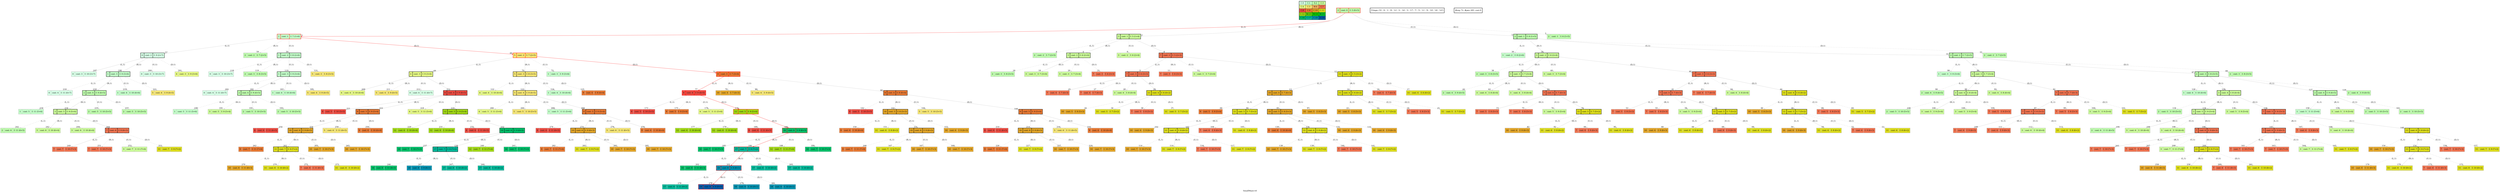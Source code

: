 digraph SmallMaze { label="SmallMaze-v0" nodesep=1 ranksep="1.2" node [shape=record penwidth=2] edge [arrowsize=0.7] 
subgraph MAP {label=Map;map [shape=plaintext label=<<table border="1" cellpadding="5" cellspacing="0" cellborder="1"><tr><td bgcolor="0.39803922 0.15947579 0.99679532 1.        ">C:0</td><td bgcolor="0.35098039 0.23194764 0.99315867 1.        ">C:1</td><td bgcolor="0.29607843 0.31486959 0.98720184 1.        ">S:2</td><td bgcolor="0.24901961 0.38410575 0.98063477 1.        ">C:3</td></tr><tr><td bgcolor="0.19411765 0.46220388 0.97128103 1.        ">C:4</td><td bgcolor="0.14705882 0.52643216 0.96182564 1.        ">C:5</td><td bgcolor="0.09215686 0.59770746 0.94913494 1.        ">W:6</td><td bgcolor="0.0372549  0.66454018 0.93467977 1.        ">C:7</td></tr><tr><td bgcolor="0.00980392 0.71791192 0.92090552 1.        ">C:8</td><td bgcolor="0.06470588 0.77520398 0.9032472  1.        ">C:9</td><td bgcolor="0.11176471 0.81974048 0.88677369 1.        ">C:10</td><td bgcolor="0.16666667 0.8660254  0.8660254  1.        ">C:11</td></tr><tr><td bgcolor="0.21372549 0.9005867  0.84695821 1.        ">C:12</td><td bgcolor="0.26862745 0.93467977 0.82325295 1.        ">W:13</td><td bgcolor="0.32352941 0.96182564 0.79801723 1.        ">W:14</td><td bgcolor="0.37058824 0.97940977 0.77520398 1.        ">W:15</td></tr><tr><td bgcolor="0.4254902  0.99315867 0.74725253 1.        ">C:16</td><td bgcolor="0.47254902 0.99907048 0.72218645 1.        ">C:17</td><td bgcolor="0.52745098 0.99907048 0.69169844 1.        ">C:18</td><td bgcolor="0.5745098  0.99315867 0.66454018 1.        ">G:19</td></tr></table>>]} 
"0_2" [label="<f0>2 |<f1> cost: 0 |<f2> f: 5 (0+5)", style=filled color=grey fillcolor="0.29607843 0.31486959 0.98720184 1.        "];  
"0_2" [label="<f0>2 |<f1> cost: 0 |<f2> f: 5 (0+5)", style=filled color=black color=red fillcolor="0.29607843 0.31486959 0.98720184 1.        "];  "0_2.1-0" [label="<f0>1 |<f1> cost: 1 |<f2> f: 7 (1+6)", style=filled color=grey color=red fillcolor="0.35098039 0.23194764 0.99315867 1.        "];   "0_2" -> "0_2.1-0" [label="(L,1)" headlabel=" 1 " style="" color=grey color=red ];  "0_fr" [label="Fringe: []" shape=box];
"0_2.3-1" [label="<f0>3 |<f1> cost: 1 |<f2> f: 5 (1+4)", style=filled color=grey fillcolor="0.24901961 0.38410575 0.98063477 1.        "];   "0_2" -> "0_2.3-1" [label="(R,1)" headlabel=" 2 " style="" color=grey ];  "0_fr" [label="Fringe: ['1']" shape=box];
"0_2.2-2" [label="<f0>2 |<f1> cost: 1 |<f2> f: 6 (1+5)", style=filled color=grey fillcolor="0.29607843 0.31486959 0.98720184 1.        "];   "0_2" -> "0_2.2-2" [label="(U,1)" headlabel=" 3 " style="" color=grey ];  "0_fr" [label="Fringe: ['1', '3']" shape=box];
"0_2.2-3" [label="<f0>2 |<f1> cost: 1 |<f2> f: 6 (1+5)", style=filled color=grey fillcolor="0.29607843 0.31486959 0.98720184 1.        "];   "0_2" -> "0_2.2-3" [label="(D,1)" headlabel=" 5 " style="dashed" color=grey ];  "0_fr" [label="Fringe: ['1', '3', '2']" shape=box];
"0_2.3.2-0" [label="<f0>2 |<f1> cost: 2 |<f2> f: 7 (2+5)", style=filled color=grey fillcolor="0.29607843 0.31486959 0.98720184 1.        "];   "0_2.3-1" -> "0_2.3.2-0" [label="(L,1)" headlabel=" 6 " style="dashed" color=grey ];  "0_fr" [label="Fringe: ['1', '2']" shape=box];
"0_2.3-1" [label="<f0>3 |<f1> cost: 1 |<f2> f: 5 (1+4)", style=filled color=black fillcolor="0.24901961 0.38410575 0.98063477 1.        "];  "0_2.3.3-1" [label="<f0>3 |<f1> cost: 2 |<f2> f: 6 (2+4)", style=filled color=grey fillcolor="0.24901961 0.38410575 0.98063477 1.        "];   "0_2.3-1" -> "0_2.3.3-1" [label="(R,1)" headlabel=" 6 " style="" color=grey ];  "0_fr" [label="Fringe: ['1', '2']" shape=box];
"0_2.3.3-2" [label="<f0>3 |<f1> cost: 2 |<f2> f: 6 (2+4)", style=filled color=grey fillcolor="0.24901961 0.38410575 0.98063477 1.        "];   "0_2.3-1" -> "0_2.3.3-2" [label="(U,1)" headlabel=" 8 " style="dashed" color=grey ];  "0_fr" [label="Fringe: ['1', '2', '3']" shape=box];
"0_2.3.7-3" [label="<f0>7 |<f1> cost: 2 |<f2> f: 5 (2+3)", style=filled color=grey fillcolor="0.0372549  0.66454018 0.93467977 1.        "];   "0_2.3-1" -> "0_2.3.7-3" [label="(D,1)" headlabel=" 8 " style="" color=grey ];  "0_fr" [label="Fringe: ['1', '2', '3']" shape=box];
"0_2.3.7-3" [label="<f0>7 |<f1> cost: 2 |<f2> f: 5 (2+3)", style=filled color=black fillcolor="0.0372549  0.66454018 0.93467977 1.        "];  "0_2.3.7.7-0" [label="<f0>7 |<f1> cost: 3 |<f2> f: 6 (3+3)", style=filled color=grey fillcolor="0.0372549  0.66454018 0.93467977 1.        "];   "0_2.3.7-3" -> "0_2.3.7.7-0" [label="(L,1)" headlabel=" 9 " style="" color=grey ];  "0_fr" [label="Fringe: ['1', '2', '3']" shape=box];
"0_2.3.7.7-1" [label="<f0>7 |<f1> cost: 3 |<f2> f: 6 (3+3)", style=filled color=grey fillcolor="0.0372549  0.66454018 0.93467977 1.        "];   "0_2.3.7-3" -> "0_2.3.7.7-1" [label="(R,1)" headlabel=" 11 " style="dashed" color=grey ];  "0_fr" [label="Fringe: ['1', '2', '3', '7']" shape=box];
"0_2.3.7.3-2" [label="<f0>3 |<f1> cost: 3 |<f2> f: 7 (3+4)", style=filled color=grey fillcolor="0.24901961 0.38410575 0.98063477 1.        "];   "0_2.3.7-3" -> "0_2.3.7.3-2" [label="(U,1)" headlabel=" 12 " style="dashed" color=grey ];  "0_fr" [label="Fringe: ['1', '2', '3', '7']" shape=box];
"0_2.3.7.11-3" [label="<f0>11 |<f1> cost: 3 |<f2> f: 5 (3+2)", style=filled color=grey fillcolor="0.16666667 0.8660254  0.8660254  1.        "];   "0_2.3.7-3" -> "0_2.3.7.11-3" [label="(D,1)" headlabel=" 12 " style="" color=grey ];  "0_fr" [label="Fringe: ['1', '2', '3', '7']" shape=box];
"0_2.3.7.11-3" [label="<f0>11 |<f1> cost: 3 |<f2> f: 5 (3+2)", style=filled color=black fillcolor="0.16666667 0.8660254  0.8660254  1.        "];  "0_2.3.7.11.10-0" [label="<f0>10 |<f1> cost: 4 |<f2> f: 7 (4+3)", style=filled color=grey fillcolor="0.11176471 0.81974048 0.88677369 1.        "];   "0_2.3.7.11-3" -> "0_2.3.7.11.10-0" [label="(L,1)" headlabel=" 13 " style="" color=grey ];  "0_fr" [label="Fringe: ['1', '2', '3', '7']" shape=box];
"0_2.3.7.11.11-1" [label="<f0>11 |<f1> cost: 4 |<f2> f: 6 (4+2)", style=filled color=grey fillcolor="0.16666667 0.8660254  0.8660254  1.        "];   "0_2.3.7.11-3" -> "0_2.3.7.11.11-1" [label="(R,1)" headlabel=" 14 " style="" color=grey ];  "0_fr" [label="Fringe: ['1', '2', '3', '7', '10']" shape=box];
"0_2.3.7.11.7-2" [label="<f0>7 |<f1> cost: 4 |<f2> f: 7 (4+3)", style=filled color=grey fillcolor="0.0372549  0.66454018 0.93467977 1.        "];   "0_2.3.7.11-3" -> "0_2.3.7.11.7-2" [label="(U,1)" headlabel=" 16 " style="dashed" color=grey ];  "0_fr" [label="Fringe: ['1', '2', '3', '7', '10', '11']" shape=box];
"0_2.3.7.11.11-3" [label="<f0>11 |<f1> cost: 4 |<f2> f: 6 (4+2)", style=filled color=grey fillcolor="0.16666667 0.8660254  0.8660254  1.        "];   "0_2.3.7.11-3" -> "0_2.3.7.11.11-3" [label="(D,1)" headlabel=" 17 " style="dashed" color=grey ];  "0_fr" [label="Fringe: ['1', '2', '3', '7', '10', '11']" shape=box];
"0_2.3.3.2-0" [label="<f0>2 |<f1> cost: 3 |<f2> f: 8 (3+5)", style=filled color=grey fillcolor="0.29607843 0.31486959 0.98720184 1.        "];   "0_2.3.3-1" -> "0_2.3.3.2-0" [label="(L,1)" headlabel=" 18 " style="dashed" color=grey ];  "0_fr" [label="Fringe: ['1', '2', '7', '10', '11']" shape=box];
"0_2.3.3-1" [label="<f0>3 |<f1> cost: 2 |<f2> f: 6 (2+4)", style=filled color=black fillcolor="0.24901961 0.38410575 0.98063477 1.        "];  "0_2.3.3.3-1" [label="<f0>3 |<f1> cost: 3 |<f2> f: 7 (3+4)", style=filled color=grey fillcolor="0.24901961 0.38410575 0.98063477 1.        "];   "0_2.3.3-1" -> "0_2.3.3.3-1" [label="(R,1)" headlabel=" 18 " style="" color=grey ];  "0_fr" [label="Fringe: ['1', '2', '7', '10', '11']" shape=box];
"0_2.3.3.3-2" [label="<f0>3 |<f1> cost: 3 |<f2> f: 7 (3+4)", style=filled color=grey fillcolor="0.24901961 0.38410575 0.98063477 1.        "];   "0_2.3.3-1" -> "0_2.3.3.3-2" [label="(U,1)" headlabel=" 20 " style="dashed" color=grey ];  "0_fr" [label="Fringe: ['1', '2', '7', '10', '11', '3']" shape=box];
"0_2.3.3.7-3" [label="<f0>7 |<f1> cost: 3 |<f2> f: 6 (3+3)", style=filled color=grey fillcolor="0.0372549  0.66454018 0.93467977 1.        "];   "0_2.3.3-1" -> "0_2.3.3.7-3" [label="(D,1)" headlabel=" 21 " style="dashed" color=grey ];  "0_fr" [label="Fringe: ['1', '2', '7', '10', '11', '3']" shape=box];
"0_2.3.7.11.11.10-0" [label="<f0>10 |<f1> cost: 5 |<f2> f: 8 (5+3)", style=filled color=grey fillcolor="0.11176471 0.81974048 0.88677369 1.        "];   "0_2.3.7.11.11-1" -> "0_2.3.7.11.11.10-0" [label="(L,1)" headlabel=" 22 " style="dashed" color=grey ];  "0_fr" [label="Fringe: ['1', '2', '7', '10', '3']" shape=box];
"0_2.3.7.11.11-1" [label="<f0>11 |<f1> cost: 4 |<f2> f: 6 (4+2)", style=filled color=black fillcolor="0.16666667 0.8660254  0.8660254  1.        "];  "0_2.3.7.11.11.11-1" [label="<f0>11 |<f1> cost: 5 |<f2> f: 7 (5+2)", style=filled color=grey fillcolor="0.16666667 0.8660254  0.8660254  1.        "];   "0_2.3.7.11.11-1" -> "0_2.3.7.11.11.11-1" [label="(R,1)" headlabel=" 22 " style="" color=grey ];  "0_fr" [label="Fringe: ['1', '2', '7', '10', '3']" shape=box];
"0_2.3.7.11.11.7-2" [label="<f0>7 |<f1> cost: 5 |<f2> f: 8 (5+3)", style=filled color=grey fillcolor="0.0372549  0.66454018 0.93467977 1.        "];   "0_2.3.7.11.11-1" -> "0_2.3.7.11.11.7-2" [label="(U,1)" headlabel=" 24 " style="dashed" color=grey ];  "0_fr" [label="Fringe: ['1', '2', '7', '10', '3', '11']" shape=box];
"0_2.3.7.11.11.11-3" [label="<f0>11 |<f1> cost: 5 |<f2> f: 7 (5+2)", style=filled color=grey fillcolor="0.16666667 0.8660254  0.8660254  1.        "];   "0_2.3.7.11.11-1" -> "0_2.3.7.11.11.11-3" [label="(D,1)" headlabel=" 25 " style="dashed" color=grey ];  "0_fr" [label="Fringe: ['1', '2', '7', '10', '3', '11']" shape=box];
"0_2.3.7.7-0" [label="<f0>7 |<f1> cost: 3 |<f2> f: 6 (3+3)", style=filled color=black fillcolor="0.0372549  0.66454018 0.93467977 1.        "];  "0_2.3.7.7.7-0" [label="<f0>7 |<f1> cost: 4 |<f2> f: 7 (4+3)", style=filled color=grey fillcolor="0.0372549  0.66454018 0.93467977 1.        "];   "0_2.3.7.7-0" -> "0_2.3.7.7.7-0" [label="(L,1)" headlabel=" 25 " style="" color=grey ];  "0_fr" [label="Fringe: ['1', '2', '10', '3', '11']" shape=box];
"0_2.3.7.7.7-1" [label="<f0>7 |<f1> cost: 4 |<f2> f: 7 (4+3)", style=filled color=grey fillcolor="0.0372549  0.66454018 0.93467977 1.        "];   "0_2.3.7.7-0" -> "0_2.3.7.7.7-1" [label="(R,1)" headlabel=" 27 " style="dashed" color=grey ];  "0_fr" [label="Fringe: ['1', '2', '10', '3', '11', '7']" shape=box];
"0_2.3.7.7.3-2" [label="<f0>3 |<f1> cost: 4 |<f2> f: 8 (4+4)", style=filled color=grey fillcolor="0.24901961 0.38410575 0.98063477 1.        "];   "0_2.3.7.7-0" -> "0_2.3.7.7.3-2" [label="(U,1)" headlabel=" 28 " style="dashed" color=grey ];  "0_fr" [label="Fringe: ['1', '2', '10', '3', '11', '7']" shape=box];
"0_2.3.7.7.11-3" [label="<f0>11 |<f1> cost: 4 |<f2> f: 6 (4+2)", style=filled color=grey fillcolor="0.16666667 0.8660254  0.8660254  1.        "];   "0_2.3.7.7-0" -> "0_2.3.7.7.11-3" [label="(D,1)" headlabel=" 28 " style="" color=grey ];  "0_fr" [label="Fringe: ['1', '2', '10', '3', '11', '7']" shape=box];
"0_2.2.1-0" [label="<f0>1 |<f1> cost: 2 |<f2> f: 8 (2+6)", style=filled color=grey fillcolor="0.35098039 0.23194764 0.99315867 1.        "];   "0_2.2-2" -> "0_2.2.1-0" [label="(L,1)" headlabel=" 30 " style="dashed" color=grey ];  "0_fr" [label="Fringe: ['1', '10', '3', '11', '7']" shape=box];
"0_2.2-2" [label="<f0>2 |<f1> cost: 1 |<f2> f: 6 (1+5)", style=filled color=black fillcolor="0.29607843 0.31486959 0.98720184 1.        "];  "0_2.2.3-1" [label="<f0>3 |<f1> cost: 2 |<f2> f: 6 (2+4)", style=filled color=grey fillcolor="0.24901961 0.38410575 0.98063477 1.        "];   "0_2.2-2" -> "0_2.2.3-1" [label="(R,1)" headlabel=" 30 " style="" color=grey ];  "0_fr" [label="Fringe: ['1', '10', '3', '11', '7']" shape=box];
"0_2.2.2-2" [label="<f0>2 |<f1> cost: 2 |<f2> f: 7 (2+5)", style=filled color=grey fillcolor="0.29607843 0.31486959 0.98720184 1.        "];   "0_2.2-2" -> "0_2.2.2-2" [label="(U,1)" headlabel=" 31 " style="" color=grey ];  "0_fr" [label="Fringe: ['1', '10', '3', '11', '7']" shape=box];
"0_2.2.2-3" [label="<f0>2 |<f1> cost: 2 |<f2> f: 7 (2+5)", style=filled color=grey fillcolor="0.29607843 0.31486959 0.98720184 1.        "];   "0_2.2-2" -> "0_2.2.2-3" [label="(D,1)" headlabel=" 33 " style="dashed" color=grey ];  "0_fr" [label="Fringe: ['1', '10', '3', '11', '7', '2']" shape=box];
"0_2.3.7.7.11.10-0" [label="<f0>10 |<f1> cost: 5 |<f2> f: 8 (5+3)", style=filled color=grey fillcolor="0.11176471 0.81974048 0.88677369 1.        "];   "0_2.3.7.7.11-3" -> "0_2.3.7.7.11.10-0" [label="(L,1)" headlabel=" 34 " style="dashed" color=grey ];  "0_fr" [label="Fringe: ['1', '10', '3', '7', '2']" shape=box];
"0_2.3.7.7.11-3" [label="<f0>11 |<f1> cost: 4 |<f2> f: 6 (4+2)", style=filled color=black fillcolor="0.16666667 0.8660254  0.8660254  1.        "];  "0_2.3.7.7.11.11-1" [label="<f0>11 |<f1> cost: 5 |<f2> f: 7 (5+2)", style=filled color=grey fillcolor="0.16666667 0.8660254  0.8660254  1.        "];   "0_2.3.7.7.11-3" -> "0_2.3.7.7.11.11-1" [label="(R,1)" headlabel=" 34 " style="" color=grey ];  "0_fr" [label="Fringe: ['1', '10', '3', '7', '2']" shape=box];
"0_2.3.7.7.11.7-2" [label="<f0>7 |<f1> cost: 5 |<f2> f: 8 (5+3)", style=filled color=grey fillcolor="0.0372549  0.66454018 0.93467977 1.        "];   "0_2.3.7.7.11-3" -> "0_2.3.7.7.11.7-2" [label="(U,1)" headlabel=" 36 " style="dashed" color=grey ];  "0_fr" [label="Fringe: ['1', '10', '3', '7', '2', '11']" shape=box];
"0_2.3.7.7.11.11-3" [label="<f0>11 |<f1> cost: 5 |<f2> f: 7 (5+2)", style=filled color=grey fillcolor="0.16666667 0.8660254  0.8660254  1.        "];   "0_2.3.7.7.11-3" -> "0_2.3.7.7.11.11-3" [label="(D,1)" headlabel=" 37 " style="dashed" color=grey ];  "0_fr" [label="Fringe: ['1', '10', '3', '7', '2', '11']" shape=box];
"0_2.2.3.2-0" [label="<f0>2 |<f1> cost: 3 |<f2> f: 8 (3+5)", style=filled color=grey fillcolor="0.29607843 0.31486959 0.98720184 1.        "];   "0_2.2.3-1" -> "0_2.2.3.2-0" [label="(L,1)" headlabel=" 38 " style="dashed" color=grey ];  "0_fr" [label="Fringe: ['1', '10', '7', '2', '11']" shape=box];
"0_2.2.3-1" [label="<f0>3 |<f1> cost: 2 |<f2> f: 6 (2+4)", style=filled color=black fillcolor="0.24901961 0.38410575 0.98063477 1.        "];  "0_2.2.3.3-1" [label="<f0>3 |<f1> cost: 3 |<f2> f: 7 (3+4)", style=filled color=grey fillcolor="0.24901961 0.38410575 0.98063477 1.        "];   "0_2.2.3-1" -> "0_2.2.3.3-1" [label="(R,1)" headlabel=" 38 " style="" color=grey ];  "0_fr" [label="Fringe: ['1', '10', '7', '2', '11']" shape=box];
"0_2.2.3.3-2" [label="<f0>3 |<f1> cost: 3 |<f2> f: 7 (3+4)", style=filled color=grey fillcolor="0.24901961 0.38410575 0.98063477 1.        "];   "0_2.2.3-1" -> "0_2.2.3.3-2" [label="(U,1)" headlabel=" 40 " style="dashed" color=grey ];  "0_fr" [label="Fringe: ['1', '10', '7', '2', '11', '3']" shape=box];
"0_2.2.3.7-3" [label="<f0>7 |<f1> cost: 3 |<f2> f: 6 (3+3)", style=filled color=grey fillcolor="0.0372549  0.66454018 0.93467977 1.        "];   "0_2.2.3-1" -> "0_2.2.3.7-3" [label="(D,1)" headlabel=" 40 " style="" color=grey ];  "0_fr" [label="Fringe: ['1', '10', '7', '2', '11', '3']" shape=box];
"0_2.2.3.7-3" [label="<f0>7 |<f1> cost: 3 |<f2> f: 6 (3+3)", style=filled color=black fillcolor="0.0372549  0.66454018 0.93467977 1.        "];  "0_2.2.3.7.7-0" [label="<f0>7 |<f1> cost: 4 |<f2> f: 7 (4+3)", style=filled color=grey fillcolor="0.0372549  0.66454018 0.93467977 1.        "];   "0_2.2.3.7-3" -> "0_2.2.3.7.7-0" [label="(L,1)" headlabel=" 41 " style="" color=grey ];  "0_fr" [label="Fringe: ['1', '10', '2', '11', '3']" shape=box];
"0_2.2.3.7.7-1" [label="<f0>7 |<f1> cost: 4 |<f2> f: 7 (4+3)", style=filled color=grey fillcolor="0.0372549  0.66454018 0.93467977 1.        "];   "0_2.2.3.7-3" -> "0_2.2.3.7.7-1" [label="(R,1)" headlabel=" 43 " style="dashed" color=grey ];  "0_fr" [label="Fringe: ['1', '10', '2', '11', '3', '7']" shape=box];
"0_2.2.3.7.3-2" [label="<f0>3 |<f1> cost: 4 |<f2> f: 8 (4+4)", style=filled color=grey fillcolor="0.24901961 0.38410575 0.98063477 1.        "];   "0_2.2.3.7-3" -> "0_2.2.3.7.3-2" [label="(U,1)" headlabel=" 44 " style="dashed" color=grey ];  "0_fr" [label="Fringe: ['1', '10', '2', '11', '3', '7']" shape=box];
"0_2.2.3.7.11-3" [label="<f0>11 |<f1> cost: 4 |<f2> f: 6 (4+2)", style=filled color=grey fillcolor="0.16666667 0.8660254  0.8660254  1.        "];   "0_2.2.3.7-3" -> "0_2.2.3.7.11-3" [label="(D,1)" headlabel=" 44 " style="" color=grey ];  "0_fr" [label="Fringe: ['1', '10', '2', '11', '3', '7']" shape=box];
"0_2.2.3.7.11.10-0" [label="<f0>10 |<f1> cost: 5 |<f2> f: 8 (5+3)", style=filled color=grey fillcolor="0.11176471 0.81974048 0.88677369 1.        "];   "0_2.2.3.7.11-3" -> "0_2.2.3.7.11.10-0" [label="(L,1)" headlabel=" 46 " style="dashed" color=grey ];  "0_fr" [label="Fringe: ['1', '10', '2', '3', '7']" shape=box];
"0_2.2.3.7.11-3" [label="<f0>11 |<f1> cost: 4 |<f2> f: 6 (4+2)", style=filled color=black fillcolor="0.16666667 0.8660254  0.8660254  1.        "];  "0_2.2.3.7.11.11-1" [label="<f0>11 |<f1> cost: 5 |<f2> f: 7 (5+2)", style=filled color=grey fillcolor="0.16666667 0.8660254  0.8660254  1.        "];   "0_2.2.3.7.11-3" -> "0_2.2.3.7.11.11-1" [label="(R,1)" headlabel=" 46 " style="" color=grey ];  "0_fr" [label="Fringe: ['1', '10', '2', '3', '7']" shape=box];
"0_2.2.3.7.11.7-2" [label="<f0>7 |<f1> cost: 5 |<f2> f: 8 (5+3)", style=filled color=grey fillcolor="0.0372549  0.66454018 0.93467977 1.        "];   "0_2.2.3.7.11-3" -> "0_2.2.3.7.11.7-2" [label="(U,1)" headlabel=" 48 " style="dashed" color=grey ];  "0_fr" [label="Fringe: ['1', '10', '2', '3', '7', '11']" shape=box];
"0_2.2.3.7.11.11-3" [label="<f0>11 |<f1> cost: 5 |<f2> f: 7 (5+2)", style=filled color=grey fillcolor="0.16666667 0.8660254  0.8660254  1.        "];   "0_2.2.3.7.11-3" -> "0_2.2.3.7.11.11-3" [label="(D,1)" headlabel=" 49 " style="dashed" color=grey ];  "0_fr" [label="Fringe: ['1', '10', '2', '3', '7', '11']" shape=box];
"0_2.2.3.7.11.11.10-0" [label="<f0>10 |<f1> cost: 6 |<f2> f: 9 (6+3)", style=filled color=grey fillcolor="0.11176471 0.81974048 0.88677369 1.        "];   "0_2.2.3.7.11.11-1" -> "0_2.2.3.7.11.11.10-0" [label="(L,1)" headlabel=" 50 " style="dashed" color=grey ];  "0_fr" [label="Fringe: ['1', '10', '2', '3', '7']" shape=box];
"0_2.2.3.7.11.11-1" [label="<f0>11 |<f1> cost: 5 |<f2> f: 7 (5+2)", style=filled color=black fillcolor="0.16666667 0.8660254  0.8660254  1.        "];  "0_2.2.3.7.11.11.11-1" [label="<f0>11 |<f1> cost: 6 |<f2> f: 8 (6+2)", style=filled color=grey fillcolor="0.16666667 0.8660254  0.8660254  1.        "];   "0_2.2.3.7.11.11-1" -> "0_2.2.3.7.11.11.11-1" [label="(R,1)" headlabel=" 50 " style="" color=grey ];  "0_fr" [label="Fringe: ['1', '10', '2', '3', '7']" shape=box];
"0_2.2.3.7.11.11.7-2" [label="<f0>7 |<f1> cost: 6 |<f2> f: 9 (6+3)", style=filled color=grey fillcolor="0.0372549  0.66454018 0.93467977 1.        "];   "0_2.2.3.7.11.11-1" -> "0_2.2.3.7.11.11.7-2" [label="(U,1)" headlabel=" 52 " style="dashed" color=grey ];  "0_fr" [label="Fringe: ['1', '10', '2', '3', '7', '11']" shape=box];
"0_2.2.3.7.11.11.11-3" [label="<f0>11 |<f1> cost: 6 |<f2> f: 8 (6+2)", style=filled color=grey fillcolor="0.16666667 0.8660254  0.8660254  1.        "];   "0_2.2.3.7.11.11-1" -> "0_2.2.3.7.11.11.11-3" [label="(D,1)" headlabel=" 53 " style="dashed" color=grey ];  "0_fr" [label="Fringe: ['1', '10', '2', '3', '7', '11']" shape=box];
"0_2.2.3.7.7-0" [label="<f0>7 |<f1> cost: 4 |<f2> f: 7 (4+3)", style=filled color=black fillcolor="0.0372549  0.66454018 0.93467977 1.        "];  "0_2.2.3.7.7.7-0" [label="<f0>7 |<f1> cost: 5 |<f2> f: 8 (5+3)", style=filled color=grey fillcolor="0.0372549  0.66454018 0.93467977 1.        "];   "0_2.2.3.7.7-0" -> "0_2.2.3.7.7.7-0" [label="(L,1)" headlabel=" 53 " style="" color=grey ];  "0_fr" [label="Fringe: ['1', '10', '2', '3', '11']" shape=box];
"0_2.2.3.7.7.7-1" [label="<f0>7 |<f1> cost: 5 |<f2> f: 8 (5+3)", style=filled color=grey fillcolor="0.0372549  0.66454018 0.93467977 1.        "];   "0_2.2.3.7.7-0" -> "0_2.2.3.7.7.7-1" [label="(R,1)" headlabel=" 55 " style="dashed" color=grey ];  "0_fr" [label="Fringe: ['1', '10', '2', '3', '11', '7']" shape=box];
"0_2.2.3.7.7.3-2" [label="<f0>3 |<f1> cost: 5 |<f2> f: 9 (5+4)", style=filled color=grey fillcolor="0.24901961 0.38410575 0.98063477 1.        "];   "0_2.2.3.7.7-0" -> "0_2.2.3.7.7.3-2" [label="(U,1)" headlabel=" 56 " style="dashed" color=grey ];  "0_fr" [label="Fringe: ['1', '10', '2', '3', '11', '7']" shape=box];
"0_2.2.3.7.7.11-3" [label="<f0>11 |<f1> cost: 5 |<f2> f: 7 (5+2)", style=filled color=grey fillcolor="0.16666667 0.8660254  0.8660254  1.        "];   "0_2.2.3.7.7-0" -> "0_2.2.3.7.7.11-3" [label="(D,1)" headlabel=" 56 " style="" color=grey ];  "0_fr" [label="Fringe: ['1', '10', '2', '3', '11', '7']" shape=box];
"0_2.1-0" [label="<f0>1 |<f1> cost: 1 |<f2> f: 7 (1+6)", style=filled color=black color=red fillcolor="0.35098039 0.23194764 0.99315867 1.        "];  "0_2.1.0-0" [label="<f0>0 |<f1> cost: 2 |<f2> f: 9 (2+7)", style=filled color=grey fillcolor="0.39803922 0.15947579 0.99679532 1.        "];   "0_2.1-0" -> "0_2.1.0-0" [label="(L,1)" headlabel=" 57 " style="" color=grey ];  "0_fr" [label="Fringe: ['10', '2', '3', '11', '7']" shape=box];
"0_2.1.2-1" [label="<f0>2 |<f1> cost: 2 |<f2> f: 7 (2+5)", style=filled color=grey fillcolor="0.29607843 0.31486959 0.98720184 1.        "];   "0_2.1-0" -> "0_2.1.2-1" [label="(R,1)" headlabel=" 59 " style="dashed" color=grey ];  "0_fr" [label="Fringe: ['10', '2', '3', '11', '7', '0']" shape=box];
"0_2.1.1-2" [label="<f0>1 |<f1> cost: 2 |<f2> f: 8 (2+6)", style=filled color=grey fillcolor="0.35098039 0.23194764 0.99315867 1.        "];   "0_2.1-0" -> "0_2.1.1-2" [label="(U,1)" headlabel=" 59 " style="" color=grey ];  "0_fr" [label="Fringe: ['10', '2', '3', '11', '7', '0']" shape=box];
"0_2.1.5-3" [label="<f0>5 |<f1> cost: 2 |<f2> f: 7 (2+5)", style=filled color=grey color=red fillcolor="0.14705882 0.52643216 0.96182564 1.        "];   "0_2.1-0" -> "0_2.1.5-3" [label="(D,1)" headlabel=" 60 " style="" color=grey color=red ];  "0_fr" [label="Fringe: ['10', '2', '3', '11', '7', '0', '1']" shape=box];
"0_2.2.3.3.2-0" [label="<f0>2 |<f1> cost: 4 |<f2> f: 9 (4+5)", style=filled color=grey fillcolor="0.29607843 0.31486959 0.98720184 1.        "];   "0_2.2.3.3-1" -> "0_2.2.3.3.2-0" [label="(L,1)" headlabel=" 62 " style="dashed" color=grey ];  "0_fr" [label="Fringe: ['10', '2', '11', '7', '0', '1', '5']" shape=box];
"0_2.2.3.3-1" [label="<f0>3 |<f1> cost: 3 |<f2> f: 7 (3+4)", style=filled color=black fillcolor="0.24901961 0.38410575 0.98063477 1.        "];  "0_2.2.3.3.3-1" [label="<f0>3 |<f1> cost: 4 |<f2> f: 8 (4+4)", style=filled color=grey fillcolor="0.24901961 0.38410575 0.98063477 1.        "];   "0_2.2.3.3-1" -> "0_2.2.3.3.3-1" [label="(R,1)" headlabel=" 62 " style="" color=grey ];  "0_fr" [label="Fringe: ['10', '2', '11', '7', '0', '1', '5']" shape=box];
"0_2.2.3.3.3-2" [label="<f0>3 |<f1> cost: 4 |<f2> f: 8 (4+4)", style=filled color=grey fillcolor="0.24901961 0.38410575 0.98063477 1.        "];   "0_2.2.3.3-1" -> "0_2.2.3.3.3-2" [label="(U,1)" headlabel=" 64 " style="dashed" color=grey ];  "0_fr" [label="Fringe: ['10', '2', '11', '7', '0', '1', '5', '3']" shape=box];
"0_2.2.3.3.7-3" [label="<f0>7 |<f1> cost: 4 |<f2> f: 7 (4+3)", style=filled color=grey fillcolor="0.0372549  0.66454018 0.93467977 1.        "];   "0_2.2.3.3-1" -> "0_2.2.3.3.7-3" [label="(D,1)" headlabel=" 64 " style="" color=grey ];  "0_fr" [label="Fringe: ['10', '2', '11', '7', '0', '1', '5', '3']" shape=box];
"0_2.2.3.7.7.11.10-0" [label="<f0>10 |<f1> cost: 6 |<f2> f: 9 (6+3)", style=filled color=grey fillcolor="0.11176471 0.81974048 0.88677369 1.        "];   "0_2.2.3.7.7.11-3" -> "0_2.2.3.7.7.11.10-0" [label="(L,1)" headlabel=" 66 " style="dashed" color=grey ];  "0_fr" [label="Fringe: ['10', '2', '7', '0', '1', '5', '3']" shape=box];
"0_2.2.3.7.7.11-3" [label="<f0>11 |<f1> cost: 5 |<f2> f: 7 (5+2)", style=filled color=black fillcolor="0.16666667 0.8660254  0.8660254  1.        "];  "0_2.2.3.7.7.11.11-1" [label="<f0>11 |<f1> cost: 6 |<f2> f: 8 (6+2)", style=filled color=grey fillcolor="0.16666667 0.8660254  0.8660254  1.        "];   "0_2.2.3.7.7.11-3" -> "0_2.2.3.7.7.11.11-1" [label="(R,1)" headlabel=" 66 " style="" color=grey ];  "0_fr" [label="Fringe: ['10', '2', '7', '0', '1', '5', '3']" shape=box];
"0_2.2.3.7.7.11.7-2" [label="<f0>7 |<f1> cost: 6 |<f2> f: 9 (6+3)", style=filled color=grey fillcolor="0.0372549  0.66454018 0.93467977 1.        "];   "0_2.2.3.7.7.11-3" -> "0_2.2.3.7.7.11.7-2" [label="(U,1)" headlabel=" 68 " style="dashed" color=grey ];  "0_fr" [label="Fringe: ['10', '2', '7', '0', '1', '5', '3', '11']" shape=box];
"0_2.2.3.7.7.11.11-3" [label="<f0>11 |<f1> cost: 6 |<f2> f: 8 (6+2)", style=filled color=grey fillcolor="0.16666667 0.8660254  0.8660254  1.        "];   "0_2.2.3.7.7.11-3" -> "0_2.2.3.7.7.11.11-3" [label="(D,1)" headlabel=" 69 " style="dashed" color=grey ];  "0_fr" [label="Fringe: ['10', '2', '7', '0', '1', '5', '3', '11']" shape=box];
"0_2.1.5-3" [label="<f0>5 |<f1> cost: 2 |<f2> f: 7 (2+5)", style=filled color=black color=red fillcolor="0.14705882 0.52643216 0.96182564 1.        "];  "0_2.1.5.4-0" [label="<f0>4 |<f1> cost: 3 |<f2> f: 9 (3+6)", style=filled color=grey fillcolor="0.19411765 0.46220388 0.97128103 1.        "];   "0_2.1.5-3" -> "0_2.1.5.4-0" [label="(L,1)" headlabel=" 69 " style="" color=grey ];  "0_fr" [label="Fringe: ['10', '2', '7', '0', '1', '3', '11']" shape=box];
"0_2.1.5.5-1" [label="<f0>5 |<f1> cost: 3 |<f2> f: 8 (3+5)", style=filled color=grey fillcolor="0.14705882 0.52643216 0.96182564 1.        "];   "0_2.1.5-3" -> "0_2.1.5.5-1" [label="(R,1)" headlabel=" 70 " style="" color=grey ];  "0_fr" [label="Fringe: ['10', '2', '7', '0', '1', '3', '11', '4']" shape=box];
"0_2.1.5.1-2" [label="<f0>1 |<f1> cost: 3 |<f2> f: 9 (3+6)", style=filled color=grey fillcolor="0.35098039 0.23194764 0.99315867 1.        "];   "0_2.1.5-3" -> "0_2.1.5.1-2" [label="(U,1)" headlabel=" 72 " style="dashed" color=grey ];  "0_fr" [label="Fringe: ['10', '2', '7', '0', '1', '3', '11', '4', '5']" shape=box];
"0_2.1.5.9-3" [label="<f0>9 |<f1> cost: 3 |<f2> f: 7 (3+4)", style=filled color=grey color=red fillcolor="0.06470588 0.77520398 0.9032472  1.        "];   "0_2.1.5-3" -> "0_2.1.5.9-3" [label="(D,1)" headlabel=" 72 " style="" color=grey color=red ];  "0_fr" [label="Fringe: ['10', '2', '7', '0', '1', '3', '11', '4', '5']" shape=box];
"0_2.2.3.3.7-3" [label="<f0>7 |<f1> cost: 4 |<f2> f: 7 (4+3)", style=filled color=black fillcolor="0.0372549  0.66454018 0.93467977 1.        "];  "0_2.2.3.3.7.7-0" [label="<f0>7 |<f1> cost: 5 |<f2> f: 8 (5+3)", style=filled color=grey fillcolor="0.0372549  0.66454018 0.93467977 1.        "];   "0_2.2.3.3.7-3" -> "0_2.2.3.3.7.7-0" [label="(L,1)" headlabel=" 73 " style="" color=grey ];  "0_fr" [label="Fringe: ['10', '2', '0', '1', '3', '11', '4', '5', '9']" shape=box];
"0_2.2.3.3.7.7-1" [label="<f0>7 |<f1> cost: 5 |<f2> f: 8 (5+3)", style=filled color=grey fillcolor="0.0372549  0.66454018 0.93467977 1.        "];   "0_2.2.3.3.7-3" -> "0_2.2.3.3.7.7-1" [label="(R,1)" headlabel=" 75 " style="dashed" color=grey ];  "0_fr" [label="Fringe: ['10', '2', '0', '1', '3', '11', '4', '5', '9', '7']" shape=box];
"0_2.2.3.3.7.3-2" [label="<f0>3 |<f1> cost: 5 |<f2> f: 9 (5+4)", style=filled color=grey fillcolor="0.24901961 0.38410575 0.98063477 1.        "];   "0_2.2.3.3.7-3" -> "0_2.2.3.3.7.3-2" [label="(U,1)" headlabel=" 76 " style="dashed" color=grey ];  "0_fr" [label="Fringe: ['10', '2', '0', '1', '3', '11', '4', '5', '9', '7']" shape=box];
"0_2.2.3.3.7.11-3" [label="<f0>11 |<f1> cost: 5 |<f2> f: 7 (5+2)", style=filled color=grey fillcolor="0.16666667 0.8660254  0.8660254  1.        "];   "0_2.2.3.3.7-3" -> "0_2.2.3.3.7.11-3" [label="(D,1)" headlabel=" 76 " style="" color=grey ];  "0_fr" [label="Fringe: ['10', '2', '0', '1', '3', '11', '4', '5', '9', '7']" shape=box];
"0_2.1.5.9-3" [label="<f0>9 |<f1> cost: 3 |<f2> f: 7 (3+4)", style=filled color=black color=red fillcolor="0.06470588 0.77520398 0.9032472  1.        "];  "0_2.1.5.9.8-0" [label="<f0>8 |<f1> cost: 4 |<f2> f: 9 (4+5)", style=filled color=grey color=red fillcolor="0.00980392 0.71791192 0.92090552 1.        "];   "0_2.1.5.9-3" -> "0_2.1.5.9.8-0" [label="(L,1)" headlabel=" 77 " style="" color=grey color=red ];  "0_fr" [label="Fringe: ['10', '2', '0', '1', '3', '11', '4', '5', '7']" shape=box];
"0_2.1.5.9.10-1" [label="<f0>10 |<f1> cost: 4 |<f2> f: 7 (4+3)", style=filled color=grey fillcolor="0.11176471 0.81974048 0.88677369 1.        "];   "0_2.1.5.9-3" -> "0_2.1.5.9.10-1" [label="(R,1)" headlabel=" 79 " style="dashed" color=grey ];  "0_fr" [label="Fringe: ['10', '2', '0', '1', '3', '11', '4', '5', '7', '8']" shape=box];
"0_2.1.5.9.5-2" [label="<f0>5 |<f1> cost: 4 |<f2> f: 9 (4+5)", style=filled color=grey fillcolor="0.14705882 0.52643216 0.96182564 1.        "];   "0_2.1.5.9-3" -> "0_2.1.5.9.5-2" [label="(U,1)" headlabel=" 80 " style="dashed" color=grey ];  "0_fr" [label="Fringe: ['10', '2', '0', '1', '3', '11', '4', '5', '7', '8']" shape=box];
"0_2.1.5.9.9-3" [label="<f0>9 |<f1> cost: 4 |<f2> f: 8 (4+4)", style=filled color=grey fillcolor="0.06470588 0.77520398 0.9032472  1.        "];   "0_2.1.5.9-3" -> "0_2.1.5.9.9-3" [label="(D,1)" headlabel=" 80 " style="" color=grey ];  "0_fr" [label="Fringe: ['10', '2', '0', '1', '3', '11', '4', '5', '7', '8']" shape=box];
"0_2.2.3.3.7.11.10-0" [label="<f0>10 |<f1> cost: 6 |<f2> f: 9 (6+3)", style=filled color=grey fillcolor="0.11176471 0.81974048 0.88677369 1.        "];   "0_2.2.3.3.7.11-3" -> "0_2.2.3.3.7.11.10-0" [label="(L,1)" headlabel=" 82 " style="dashed" color=grey ];  "0_fr" [label="Fringe: ['10', '2', '0', '1', '3', '4', '5', '7', '8', '9']" shape=box];
"0_2.2.3.3.7.11-3" [label="<f0>11 |<f1> cost: 5 |<f2> f: 7 (5+2)", style=filled color=black fillcolor="0.16666667 0.8660254  0.8660254  1.        "];  "0_2.2.3.3.7.11.11-1" [label="<f0>11 |<f1> cost: 6 |<f2> f: 8 (6+2)", style=filled color=grey fillcolor="0.16666667 0.8660254  0.8660254  1.        "];   "0_2.2.3.3.7.11-3" -> "0_2.2.3.3.7.11.11-1" [label="(R,1)" headlabel=" 82 " style="" color=grey ];  "0_fr" [label="Fringe: ['10', '2', '0', '1', '3', '4', '5', '7', '8', '9']" shape=box];
"0_2.2.3.3.7.11.7-2" [label="<f0>7 |<f1> cost: 6 |<f2> f: 9 (6+3)", style=filled color=grey fillcolor="0.0372549  0.66454018 0.93467977 1.        "];   "0_2.2.3.3.7.11-3" -> "0_2.2.3.3.7.11.7-2" [label="(U,1)" headlabel=" 84 " style="dashed" color=grey ];  "0_fr" [label="Fringe: ['10', '2', '0', '1', '3', '4', '5', '7', '8', '9', '11']" shape=box];
"0_2.2.3.3.7.11.11-3" [label="<f0>11 |<f1> cost: 6 |<f2> f: 8 (6+2)", style=filled color=grey fillcolor="0.16666667 0.8660254  0.8660254  1.        "];   "0_2.2.3.3.7.11-3" -> "0_2.2.3.3.7.11.11-3" [label="(D,1)" headlabel=" 85 " style="dashed" color=grey ];  "0_fr" [label="Fringe: ['10', '2', '0', '1', '3', '4', '5', '7', '8', '9', '11']" shape=box];
"0_2.2.2.1-0" [label="<f0>1 |<f1> cost: 3 |<f2> f: 9 (3+6)", style=filled color=grey fillcolor="0.35098039 0.23194764 0.99315867 1.        "];   "0_2.2.2-2" -> "0_2.2.2.1-0" [label="(L,1)" headlabel=" 86 " style="dashed" color=grey ];  "0_fr" [label="Fringe: ['10', '0', '1', '3', '4', '5', '7', '8', '9', '11']" shape=box];
"0_2.2.2-2" [label="<f0>2 |<f1> cost: 2 |<f2> f: 7 (2+5)", style=filled color=black fillcolor="0.29607843 0.31486959 0.98720184 1.        "];  "0_2.2.2.3-1" [label="<f0>3 |<f1> cost: 3 |<f2> f: 7 (3+4)", style=filled color=grey fillcolor="0.24901961 0.38410575 0.98063477 1.        "];   "0_2.2.2-2" -> "0_2.2.2.3-1" [label="(R,1)" headlabel=" 86 " style="" color=grey ];  "0_fr" [label="Fringe: ['10', '0', '1', '3', '4', '5', '7', '8', '9', '11']" shape=box];
"0_2.2.2.2-2" [label="<f0>2 |<f1> cost: 3 |<f2> f: 8 (3+5)", style=filled color=grey fillcolor="0.29607843 0.31486959 0.98720184 1.        "];   "0_2.2.2-2" -> "0_2.2.2.2-2" [label="(U,1)" headlabel=" 87 " style="" color=grey ];  "0_fr" [label="Fringe: ['10', '0', '1', '3', '4', '5', '7', '8', '9', '11']" shape=box];
"0_2.2.2.2-3" [label="<f0>2 |<f1> cost: 3 |<f2> f: 8 (3+5)", style=filled color=grey fillcolor="0.29607843 0.31486959 0.98720184 1.        "];   "0_2.2.2-2" -> "0_2.2.2.2-3" [label="(D,1)" headlabel=" 89 " style="dashed" color=grey ];  "0_fr" [label="Fringe: ['10', '0', '1', '3', '4', '5', '7', '8', '9', '11', '2']" shape=box];
"0_2.2.2.3.2-0" [label="<f0>2 |<f1> cost: 4 |<f2> f: 9 (4+5)", style=filled color=grey fillcolor="0.29607843 0.31486959 0.98720184 1.        "];   "0_2.2.2.3-1" -> "0_2.2.2.3.2-0" [label="(L,1)" headlabel=" 90 " style="dashed" color=grey ];  "0_fr" [label="Fringe: ['10', '0', '1', '4', '5', '7', '8', '9', '11', '2']" shape=box];
"0_2.2.2.3-1" [label="<f0>3 |<f1> cost: 3 |<f2> f: 7 (3+4)", style=filled color=black fillcolor="0.24901961 0.38410575 0.98063477 1.        "];  "0_2.2.2.3.3-1" [label="<f0>3 |<f1> cost: 4 |<f2> f: 8 (4+4)", style=filled color=grey fillcolor="0.24901961 0.38410575 0.98063477 1.        "];   "0_2.2.2.3-1" -> "0_2.2.2.3.3-1" [label="(R,1)" headlabel=" 90 " style="" color=grey ];  "0_fr" [label="Fringe: ['10', '0', '1', '4', '5', '7', '8', '9', '11', '2']" shape=box];
"0_2.2.2.3.3-2" [label="<f0>3 |<f1> cost: 4 |<f2> f: 8 (4+4)", style=filled color=grey fillcolor="0.24901961 0.38410575 0.98063477 1.        "];   "0_2.2.2.3-1" -> "0_2.2.2.3.3-2" [label="(U,1)" headlabel=" 92 " style="dashed" color=grey ];  "0_fr" [label="Fringe: ['10', '0', '1', '4', '5', '7', '8', '9', '11', '2', '3']" shape=box];
"0_2.2.2.3.7-3" [label="<f0>7 |<f1> cost: 4 |<f2> f: 7 (4+3)", style=filled color=grey fillcolor="0.0372549  0.66454018 0.93467977 1.        "];   "0_2.2.2.3-1" -> "0_2.2.2.3.7-3" [label="(D,1)" headlabel=" 92 " style="" color=grey ];  "0_fr" [label="Fringe: ['10', '0', '1', '4', '5', '7', '8', '9', '11', '2', '3']" shape=box];
"0_2.3.7.11.10.9-0" [label="<f0>9 |<f1> cost: 5 |<f2> f: 9 (5+4)", style=filled color=grey fillcolor="0.06470588 0.77520398 0.9032472  1.        "];   "0_2.3.7.11.10-0" -> "0_2.3.7.11.10.9-0" [label="(L,1)" headlabel=" 94 " style="dashed" color=grey ];  "0_fr" [label="Fringe: ['0', '1', '4', '5', '7', '8', '9', '11', '2', '3']" shape=box];
"0_2.3.7.11.10-0" [label="<f0>10 |<f1> cost: 4 |<f2> f: 7 (4+3)", style=filled color=black fillcolor="0.11176471 0.81974048 0.88677369 1.        "];  "0_2.3.7.11.10.11-1" [label="<f0>11 |<f1> cost: 5 |<f2> f: 7 (5+2)", style=filled color=grey fillcolor="0.16666667 0.8660254  0.8660254  1.        "];   "0_2.3.7.11.10-0" -> "0_2.3.7.11.10.11-1" [label="(R,1)" headlabel=" 94 " style="" color=grey ];  "0_fr" [label="Fringe: ['0', '1', '4', '5', '7', '8', '9', '11', '2', '3']" shape=box];
"0_2.3.7.11.10.10-2" [label="<f0>10 |<f1> cost: 5 |<f2> f: 8 (5+3)", style=filled color=grey fillcolor="0.11176471 0.81974048 0.88677369 1.        "];   "0_2.3.7.11.10-0" -> "0_2.3.7.11.10.10-2" [label="(U,1)" headlabel=" 95 " style="" color=grey ];  "0_fr" [label="Fringe: ['0', '1', '4', '5', '7', '8', '9', '11', '2', '3']" shape=box];
"0_2.3.7.11.10.10-3" [label="<f0>10 |<f1> cost: 5 |<f2> f: 8 (5+3)", style=filled color=grey fillcolor="0.11176471 0.81974048 0.88677369 1.        "];   "0_2.3.7.11.10-0" -> "0_2.3.7.11.10.10-3" [label="(D,1)" headlabel=" 97 " style="dashed" color=grey ];  "0_fr" [label="Fringe: ['0', '1', '4', '5', '7', '8', '9', '11', '2', '3', '10']" shape=box];
"0_2.2.2.3.7-3" [label="<f0>7 |<f1> cost: 4 |<f2> f: 7 (4+3)", style=filled color=black fillcolor="0.0372549  0.66454018 0.93467977 1.        "];  "0_2.2.2.3.7.7-0" [label="<f0>7 |<f1> cost: 5 |<f2> f: 8 (5+3)", style=filled color=grey fillcolor="0.0372549  0.66454018 0.93467977 1.        "];   "0_2.2.2.3.7-3" -> "0_2.2.2.3.7.7-0" [label="(L,1)" headlabel=" 97 " style="" color=grey ];  "0_fr" [label="Fringe: ['0', '1', '4', '5', '8', '9', '11', '2', '3', '10']" shape=box];
"0_2.2.2.3.7.7-1" [label="<f0>7 |<f1> cost: 5 |<f2> f: 8 (5+3)", style=filled color=grey fillcolor="0.0372549  0.66454018 0.93467977 1.        "];   "0_2.2.2.3.7-3" -> "0_2.2.2.3.7.7-1" [label="(R,1)" headlabel=" 99 " style="dashed" color=grey ];  "0_fr" [label="Fringe: ['0', '1', '4', '5', '8', '9', '11', '2', '3', '10', '7']" shape=box];
"0_2.2.2.3.7.3-2" [label="<f0>3 |<f1> cost: 5 |<f2> f: 9 (5+4)", style=filled color=grey fillcolor="0.24901961 0.38410575 0.98063477 1.        "];   "0_2.2.2.3.7-3" -> "0_2.2.2.3.7.3-2" [label="(U,1)" headlabel=" 100 " style="dashed" color=grey ];  "0_fr" [label="Fringe: ['0', '1', '4', '5', '8', '9', '11', '2', '3', '10', '7']" shape=box];
"0_2.2.2.3.7.11-3" [label="<f0>11 |<f1> cost: 5 |<f2> f: 7 (5+2)", style=filled color=grey fillcolor="0.16666667 0.8660254  0.8660254  1.        "];   "0_2.2.2.3.7-3" -> "0_2.2.2.3.7.11-3" [label="(D,1)" headlabel=" 101 " style="dashed" color=grey ];  "0_fr" [label="Fringe: ['0', '1', '4', '5', '8', '9', '11', '2', '3', '10', '7']" shape=box];
"0_2.3.7.11.10.11.10-0" [label="<f0>10 |<f1> cost: 6 |<f2> f: 9 (6+3)", style=filled color=grey fillcolor="0.11176471 0.81974048 0.88677369 1.        "];   "0_2.3.7.11.10.11-1" -> "0_2.3.7.11.10.11.10-0" [label="(L,1)" headlabel=" 102 " style="dashed" color=grey ];  "0_fr" [label="Fringe: ['0', '1', '4', '5', '8', '9', '2', '3', '10', '7']" shape=box];
"0_2.3.7.11.10.11-1" [label="<f0>11 |<f1> cost: 5 |<f2> f: 7 (5+2)", style=filled color=black fillcolor="0.16666667 0.8660254  0.8660254  1.        "];  "0_2.3.7.11.10.11.11-1" [label="<f0>11 |<f1> cost: 6 |<f2> f: 8 (6+2)", style=filled color=grey fillcolor="0.16666667 0.8660254  0.8660254  1.        "];   "0_2.3.7.11.10.11-1" -> "0_2.3.7.11.10.11.11-1" [label="(R,1)" headlabel=" 102 " style="" color=grey ];  "0_fr" [label="Fringe: ['0', '1', '4', '5', '8', '9', '2', '3', '10', '7']" shape=box];
"0_2.3.7.11.10.11.7-2" [label="<f0>7 |<f1> cost: 6 |<f2> f: 9 (6+3)", style=filled color=grey fillcolor="0.0372549  0.66454018 0.93467977 1.        "];   "0_2.3.7.11.10.11-1" -> "0_2.3.7.11.10.11.7-2" [label="(U,1)" headlabel=" 104 " style="dashed" color=grey ];  "0_fr" [label="Fringe: ['0', '1', '4', '5', '8', '9', '2', '3', '10', '7', '11']" shape=box];
"0_2.3.7.11.10.11.11-3" [label="<f0>11 |<f1> cost: 6 |<f2> f: 8 (6+2)", style=filled color=grey fillcolor="0.16666667 0.8660254  0.8660254  1.        "];   "0_2.3.7.11.10.11-1" -> "0_2.3.7.11.10.11.11-3" [label="(D,1)" headlabel=" 105 " style="dashed" color=grey ];  "0_fr" [label="Fringe: ['0', '1', '4', '5', '8', '9', '2', '3', '10', '7', '11']" shape=box];
"0_2.2.2.3.3.2-0" [label="<f0>2 |<f1> cost: 5 |<f2> f: 10 (5+5)", style=filled color=grey fillcolor="0.29607843 0.31486959 0.98720184 1.        "];   "0_2.2.2.3.3-1" -> "0_2.2.2.3.3.2-0" [label="(L,1)" headlabel=" 106 " style="dashed" color=grey ];  "0_fr" [label="Fringe: ['0', '1', '4', '5', '8', '9', '2', '10', '7', '11']" shape=box];
"0_2.2.2.3.3-1" [label="<f0>3 |<f1> cost: 4 |<f2> f: 8 (4+4)", style=filled color=black fillcolor="0.24901961 0.38410575 0.98063477 1.        "];  "0_2.2.2.3.3.3-1" [label="<f0>3 |<f1> cost: 5 |<f2> f: 9 (5+4)", style=filled color=grey fillcolor="0.24901961 0.38410575 0.98063477 1.        "];   "0_2.2.2.3.3-1" -> "0_2.2.2.3.3.3-1" [label="(R,1)" headlabel=" 106 " style="" color=grey ];  "0_fr" [label="Fringe: ['0', '1', '4', '5', '8', '9', '2', '10', '7', '11']" shape=box];
"0_2.2.2.3.3.3-2" [label="<f0>3 |<f1> cost: 5 |<f2> f: 9 (5+4)", style=filled color=grey fillcolor="0.24901961 0.38410575 0.98063477 1.        "];   "0_2.2.2.3.3-1" -> "0_2.2.2.3.3.3-2" [label="(U,1)" headlabel=" 108 " style="dashed" color=grey ];  "0_fr" [label="Fringe: ['0', '1', '4', '5', '8', '9', '2', '10', '7', '11', '3']" shape=box];
"0_2.2.2.3.3.7-3" [label="<f0>7 |<f1> cost: 5 |<f2> f: 8 (5+3)", style=filled color=grey fillcolor="0.0372549  0.66454018 0.93467977 1.        "];   "0_2.2.2.3.3-1" -> "0_2.2.2.3.3.7-3" [label="(D,1)" headlabel=" 109 " style="dashed" color=grey ];  "0_fr" [label="Fringe: ['0', '1', '4', '5', '8', '9', '2', '10', '7', '11', '3']" shape=box];
"0_2.2.2.3.7.7-0" [label="<f0>7 |<f1> cost: 5 |<f2> f: 8 (5+3)", style=filled color=black fillcolor="0.0372549  0.66454018 0.93467977 1.        "];  "0_2.2.2.3.7.7.7-0" [label="<f0>7 |<f1> cost: 6 |<f2> f: 9 (6+3)", style=filled color=grey fillcolor="0.0372549  0.66454018 0.93467977 1.        "];   "0_2.2.2.3.7.7-0" -> "0_2.2.2.3.7.7.7-0" [label="(L,1)" headlabel=" 109 " style="" color=grey ];  "0_fr" [label="Fringe: ['0', '1', '4', '5', '8', '9', '2', '10', '11', '3']" shape=box];
"0_2.2.2.3.7.7.7-1" [label="<f0>7 |<f1> cost: 6 |<f2> f: 9 (6+3)", style=filled color=grey fillcolor="0.0372549  0.66454018 0.93467977 1.        "];   "0_2.2.2.3.7.7-0" -> "0_2.2.2.3.7.7.7-1" [label="(R,1)" headlabel=" 111 " style="dashed" color=grey ];  "0_fr" [label="Fringe: ['0', '1', '4', '5', '8', '9', '2', '10', '11', '3', '7']" shape=box];
"0_2.2.2.3.7.7.3-2" [label="<f0>3 |<f1> cost: 6 |<f2> f: 10 (6+4)", style=filled color=grey fillcolor="0.24901961 0.38410575 0.98063477 1.        "];   "0_2.2.2.3.7.7-0" -> "0_2.2.2.3.7.7.3-2" [label="(U,1)" headlabel=" 112 " style="dashed" color=grey ];  "0_fr" [label="Fringe: ['0', '1', '4', '5', '8', '9', '2', '10', '11', '3', '7']" shape=box];
"0_2.2.2.3.7.7.11-3" [label="<f0>11 |<f1> cost: 6 |<f2> f: 8 (6+2)", style=filled color=grey fillcolor="0.16666667 0.8660254  0.8660254  1.        "];   "0_2.2.2.3.7.7-0" -> "0_2.2.2.3.7.7.11-3" [label="(D,1)" headlabel=" 113 " style="dashed" color=grey ];  "0_fr" [label="Fringe: ['0', '1', '4', '5', '8', '9', '2', '10', '11', '3', '7']" shape=box];
"0_2.3.7.11.10.11.11.10-0" [label="<f0>10 |<f1> cost: 7 |<f2> f: 10 (7+3)", style=filled color=grey fillcolor="0.11176471 0.81974048 0.88677369 1.        "];   "0_2.3.7.11.10.11.11-1" -> "0_2.3.7.11.10.11.11.10-0" [label="(L,1)" headlabel=" 114 " style="dashed" color=grey ];  "0_fr" [label="Fringe: ['0', '1', '4', '5', '8', '9', '2', '10', '3', '7']" shape=box];
"0_2.3.7.11.10.11.11-1" [label="<f0>11 |<f1> cost: 6 |<f2> f: 8 (6+2)", style=filled color=black fillcolor="0.16666667 0.8660254  0.8660254  1.        "];  "0_2.3.7.11.10.11.11.11-1" [label="<f0>11 |<f1> cost: 7 |<f2> f: 9 (7+2)", style=filled color=grey fillcolor="0.16666667 0.8660254  0.8660254  1.        "];   "0_2.3.7.11.10.11.11-1" -> "0_2.3.7.11.10.11.11.11-1" [label="(R,1)" headlabel=" 114 " style="" color=grey ];  "0_fr" [label="Fringe: ['0', '1', '4', '5', '8', '9', '2', '10', '3', '7']" shape=box];
"0_2.3.7.11.10.11.11.7-2" [label="<f0>7 |<f1> cost: 7 |<f2> f: 10 (7+3)", style=filled color=grey fillcolor="0.0372549  0.66454018 0.93467977 1.        "];   "0_2.3.7.11.10.11.11-1" -> "0_2.3.7.11.10.11.11.7-2" [label="(U,1)" headlabel=" 116 " style="dashed" color=grey ];  "0_fr" [label="Fringe: ['0', '1', '4', '5', '8', '9', '2', '10', '3', '7', '11']" shape=box];
"0_2.3.7.11.10.11.11.11-3" [label="<f0>11 |<f1> cost: 7 |<f2> f: 9 (7+2)", style=filled color=grey fillcolor="0.16666667 0.8660254  0.8660254  1.        "];   "0_2.3.7.11.10.11.11-1" -> "0_2.3.7.11.10.11.11.11-3" [label="(D,1)" headlabel=" 117 " style="dashed" color=grey ];  "0_fr" [label="Fringe: ['0', '1', '4', '5', '8', '9', '2', '10', '3', '7', '11']" shape=box];
"0_2.1.1.0-0" [label="<f0>0 |<f1> cost: 3 |<f2> f: 10 (3+7)", style=filled color=grey fillcolor="0.39803922 0.15947579 0.99679532 1.        "];   "0_2.1.1-2" -> "0_2.1.1.0-0" [label="(L,1)" headlabel=" 118 " style="dashed" color=grey ];  "0_fr" [label="Fringe: ['0', '4', '5', '8', '9', '2', '10', '3', '7', '11']" shape=box];
"0_2.1.1.2-1" [label="<f0>2 |<f1> cost: 3 |<f2> f: 8 (3+5)", style=filled color=grey fillcolor="0.29607843 0.31486959 0.98720184 1.        "];   "0_2.1.1-2" -> "0_2.1.1.2-1" [label="(R,1)" headlabel=" 119 " style="dashed" color=grey ];  "0_fr" [label="Fringe: ['0', '4', '5', '8', '9', '2', '10', '3', '7', '11']" shape=box];
"0_2.1.1-2" [label="<f0>1 |<f1> cost: 2 |<f2> f: 8 (2+6)", style=filled color=black fillcolor="0.35098039 0.23194764 0.99315867 1.        "];  "0_2.1.1.1-2" [label="<f0>1 |<f1> cost: 3 |<f2> f: 9 (3+6)", style=filled color=grey fillcolor="0.35098039 0.23194764 0.99315867 1.        "];   "0_2.1.1-2" -> "0_2.1.1.1-2" [label="(U,1)" headlabel=" 119 " style="" color=grey ];  "0_fr" [label="Fringe: ['0', '4', '5', '8', '9', '2', '10', '3', '7', '11']" shape=box];
"0_2.1.1.5-3" [label="<f0>5 |<f1> cost: 3 |<f2> f: 8 (3+5)", style=filled color=grey fillcolor="0.14705882 0.52643216 0.96182564 1.        "];   "0_2.1.1-2" -> "0_2.1.1.5-3" [label="(D,1)" headlabel=" 121 " style="dashed" color=grey ];  "0_fr" [label="Fringe: ['0', '4', '5', '8', '9', '2', '10', '3', '7', '11', '1']" shape=box];
"0_2.1.5.5.4-0" [label="<f0>4 |<f1> cost: 4 |<f2> f: 10 (4+6)", style=filled color=grey fillcolor="0.19411765 0.46220388 0.97128103 1.        "];   "0_2.1.5.5-1" -> "0_2.1.5.5.4-0" [label="(L,1)" headlabel=" 122 " style="dashed" color=grey ];  "0_fr" [label="Fringe: ['0', '4', '8', '9', '2', '10', '3', '7', '11', '1']" shape=box];
"0_2.1.5.5-1" [label="<f0>5 |<f1> cost: 3 |<f2> f: 8 (3+5)", style=filled color=black fillcolor="0.14705882 0.52643216 0.96182564 1.        "];  "0_2.1.5.5.5-1" [label="<f0>5 |<f1> cost: 4 |<f2> f: 9 (4+5)", style=filled color=grey fillcolor="0.14705882 0.52643216 0.96182564 1.        "];   "0_2.1.5.5-1" -> "0_2.1.5.5.5-1" [label="(R,1)" headlabel=" 122 " style="" color=grey ];  "0_fr" [label="Fringe: ['0', '4', '8', '9', '2', '10', '3', '7', '11', '1']" shape=box];
"0_2.1.5.5.1-2" [label="<f0>1 |<f1> cost: 4 |<f2> f: 10 (4+6)", style=filled color=grey fillcolor="0.35098039 0.23194764 0.99315867 1.        "];   "0_2.1.5.5-1" -> "0_2.1.5.5.1-2" [label="(U,1)" headlabel=" 124 " style="dashed" color=grey ];  "0_fr" [label="Fringe: ['0', '4', '8', '9', '2', '10', '3', '7', '11', '1', '5']" shape=box];
"0_2.1.5.5.9-3" [label="<f0>9 |<f1> cost: 4 |<f2> f: 8 (4+4)", style=filled color=grey fillcolor="0.06470588 0.77520398 0.9032472  1.        "];   "0_2.1.5.5-1" -> "0_2.1.5.5.9-3" [label="(D,1)" headlabel=" 125 " style="dashed" color=grey ];  "0_fr" [label="Fringe: ['0', '4', '8', '9', '2', '10', '3', '7', '11', '1', '5']" shape=box];
"0_2.2.2.2.1-0" [label="<f0>1 |<f1> cost: 4 |<f2> f: 10 (4+6)", style=filled color=grey fillcolor="0.35098039 0.23194764 0.99315867 1.        "];   "0_2.2.2.2-2" -> "0_2.2.2.2.1-0" [label="(L,1)" headlabel=" 126 " style="dashed" color=grey ];  "0_fr" [label="Fringe: ['0', '4', '8', '9', '10', '3', '7', '11', '1', '5']" shape=box];
"0_2.2.2.2-2" [label="<f0>2 |<f1> cost: 3 |<f2> f: 8 (3+5)", style=filled color=black fillcolor="0.29607843 0.31486959 0.98720184 1.        "];  "0_2.2.2.2.3-1" [label="<f0>3 |<f1> cost: 4 |<f2> f: 8 (4+4)", style=filled color=grey fillcolor="0.24901961 0.38410575 0.98063477 1.        "];   "0_2.2.2.2-2" -> "0_2.2.2.2.3-1" [label="(R,1)" headlabel=" 126 " style="" color=grey ];  "0_fr" [label="Fringe: ['0', '4', '8', '9', '10', '3', '7', '11', '1', '5']" shape=box];
"0_2.2.2.2.2-2" [label="<f0>2 |<f1> cost: 4 |<f2> f: 9 (4+5)", style=filled color=grey fillcolor="0.29607843 0.31486959 0.98720184 1.        "];   "0_2.2.2.2-2" -> "0_2.2.2.2.2-2" [label="(U,1)" headlabel=" 127 " style="" color=grey ];  "0_fr" [label="Fringe: ['0', '4', '8', '9', '10', '3', '7', '11', '1', '5']" shape=box];
"0_2.2.2.2.2-3" [label="<f0>2 |<f1> cost: 4 |<f2> f: 9 (4+5)", style=filled color=grey fillcolor="0.29607843 0.31486959 0.98720184 1.        "];   "0_2.2.2.2-2" -> "0_2.2.2.2.2-3" [label="(D,1)" headlabel=" 129 " style="dashed" color=grey ];  "0_fr" [label="Fringe: ['0', '4', '8', '9', '10', '3', '7', '11', '1', '5', '2']" shape=box];
"0_2.3.7.11.10.10.9-0" [label="<f0>9 |<f1> cost: 6 |<f2> f: 10 (6+4)", style=filled color=grey fillcolor="0.06470588 0.77520398 0.9032472  1.        "];   "0_2.3.7.11.10.10-2" -> "0_2.3.7.11.10.10.9-0" [label="(L,1)" headlabel=" 130 " style="dashed" color=grey ];  "0_fr" [label="Fringe: ['0', '4', '8', '9', '3', '7', '11', '1', '5', '2']" shape=box];
"0_2.3.7.11.10.10-2" [label="<f0>10 |<f1> cost: 5 |<f2> f: 8 (5+3)", style=filled color=black fillcolor="0.11176471 0.81974048 0.88677369 1.        "];  "0_2.3.7.11.10.10.11-1" [label="<f0>11 |<f1> cost: 6 |<f2> f: 8 (6+2)", style=filled color=grey fillcolor="0.16666667 0.8660254  0.8660254  1.        "];   "0_2.3.7.11.10.10-2" -> "0_2.3.7.11.10.10.11-1" [label="(R,1)" headlabel=" 130 " style="" color=grey ];  "0_fr" [label="Fringe: ['0', '4', '8', '9', '3', '7', '11', '1', '5', '2']" shape=box];
"0_2.3.7.11.10.10.10-2" [label="<f0>10 |<f1> cost: 6 |<f2> f: 9 (6+3)", style=filled color=grey fillcolor="0.11176471 0.81974048 0.88677369 1.        "];   "0_2.3.7.11.10.10-2" -> "0_2.3.7.11.10.10.10-2" [label="(U,1)" headlabel=" 131 " style="" color=grey ];  "0_fr" [label="Fringe: ['0', '4', '8', '9', '3', '7', '11', '1', '5', '2']" shape=box];
"0_2.3.7.11.10.10.10-3" [label="<f0>10 |<f1> cost: 6 |<f2> f: 9 (6+3)", style=filled color=grey fillcolor="0.11176471 0.81974048 0.88677369 1.        "];   "0_2.3.7.11.10.10-2" -> "0_2.3.7.11.10.10.10-3" [label="(D,1)" headlabel=" 133 " style="dashed" color=grey ];  "0_fr" [label="Fringe: ['0', '4', '8', '9', '3', '7', '11', '1', '5', '2', '10']" shape=box];
"0_2.2.2.2.3.2-0" [label="<f0>2 |<f1> cost: 5 |<f2> f: 10 (5+5)", style=filled color=grey fillcolor="0.29607843 0.31486959 0.98720184 1.        "];   "0_2.2.2.2.3-1" -> "0_2.2.2.2.3.2-0" [label="(L,1)" headlabel=" 134 " style="dashed" color=grey ];  "0_fr" [label="Fringe: ['0', '4', '8', '9', '7', '11', '1', '5', '2', '10']" shape=box];
"0_2.2.2.2.3-1" [label="<f0>3 |<f1> cost: 4 |<f2> f: 8 (4+4)", style=filled color=black fillcolor="0.24901961 0.38410575 0.98063477 1.        "];  "0_2.2.2.2.3.3-1" [label="<f0>3 |<f1> cost: 5 |<f2> f: 9 (5+4)", style=filled color=grey fillcolor="0.24901961 0.38410575 0.98063477 1.        "];   "0_2.2.2.2.3-1" -> "0_2.2.2.2.3.3-1" [label="(R,1)" headlabel=" 134 " style="" color=grey ];  "0_fr" [label="Fringe: ['0', '4', '8', '9', '7', '11', '1', '5', '2', '10']" shape=box];
"0_2.2.2.2.3.3-2" [label="<f0>3 |<f1> cost: 5 |<f2> f: 9 (5+4)", style=filled color=grey fillcolor="0.24901961 0.38410575 0.98063477 1.        "];   "0_2.2.2.2.3-1" -> "0_2.2.2.2.3.3-2" [label="(U,1)" headlabel=" 136 " style="dashed" color=grey ];  "0_fr" [label="Fringe: ['0', '4', '8', '9', '7', '11', '1', '5', '2', '10', '3']" shape=box];
"0_2.2.2.2.3.7-3" [label="<f0>7 |<f1> cost: 5 |<f2> f: 8 (5+3)", style=filled color=grey fillcolor="0.0372549  0.66454018 0.93467977 1.        "];   "0_2.2.2.2.3-1" -> "0_2.2.2.2.3.7-3" [label="(D,1)" headlabel=" 136 " style="" color=grey ];  "0_fr" [label="Fringe: ['0', '4', '8', '9', '7', '11', '1', '5', '2', '10', '3']" shape=box];
"0_2.3.7.11.10.10.11.10-0" [label="<f0>10 |<f1> cost: 7 |<f2> f: 10 (7+3)", style=filled color=grey fillcolor="0.11176471 0.81974048 0.88677369 1.        "];   "0_2.3.7.11.10.10.11-1" -> "0_2.3.7.11.10.10.11.10-0" [label="(L,1)" headlabel=" 138 " style="dashed" color=grey ];  "0_fr" [label="Fringe: ['0', '4', '8', '9', '7', '1', '5', '2', '10', '3']" shape=box];
"0_2.3.7.11.10.10.11-1" [label="<f0>11 |<f1> cost: 6 |<f2> f: 8 (6+2)", style=filled color=black fillcolor="0.16666667 0.8660254  0.8660254  1.        "];  "0_2.3.7.11.10.10.11.11-1" [label="<f0>11 |<f1> cost: 7 |<f2> f: 9 (7+2)", style=filled color=grey fillcolor="0.16666667 0.8660254  0.8660254  1.        "];   "0_2.3.7.11.10.10.11-1" -> "0_2.3.7.11.10.10.11.11-1" [label="(R,1)" headlabel=" 138 " style="" color=grey ];  "0_fr" [label="Fringe: ['0', '4', '8', '9', '7', '1', '5', '2', '10', '3']" shape=box];
"0_2.3.7.11.10.10.11.7-2" [label="<f0>7 |<f1> cost: 7 |<f2> f: 10 (7+3)", style=filled color=grey fillcolor="0.0372549  0.66454018 0.93467977 1.        "];   "0_2.3.7.11.10.10.11-1" -> "0_2.3.7.11.10.10.11.7-2" [label="(U,1)" headlabel=" 140 " style="dashed" color=grey ];  "0_fr" [label="Fringe: ['0', '4', '8', '9', '7', '1', '5', '2', '10', '3', '11']" shape=box];
"0_2.3.7.11.10.10.11.11-3" [label="<f0>11 |<f1> cost: 7 |<f2> f: 9 (7+2)", style=filled color=grey fillcolor="0.16666667 0.8660254  0.8660254  1.        "];   "0_2.3.7.11.10.10.11-1" -> "0_2.3.7.11.10.10.11.11-3" [label="(D,1)" headlabel=" 141 " style="dashed" color=grey ];  "0_fr" [label="Fringe: ['0', '4', '8', '9', '7', '1', '5', '2', '10', '3', '11']" shape=box];
"0_2.1.5.9.9.8-0" [label="<f0>8 |<f1> cost: 5 |<f2> f: 10 (5+5)", style=filled color=grey fillcolor="0.00980392 0.71791192 0.92090552 1.        "];   "0_2.1.5.9.9-3" -> "0_2.1.5.9.9.8-0" [label="(L,1)" headlabel=" 142 " style="dashed" color=grey ];  "0_fr" [label="Fringe: ['0', '4', '8', '7', '1', '5', '2', '10', '3', '11']" shape=box];
"0_2.1.5.9.9-3" [label="<f0>9 |<f1> cost: 4 |<f2> f: 8 (4+4)", style=filled color=black fillcolor="0.06470588 0.77520398 0.9032472  1.        "];  "0_2.1.5.9.9.10-1" [label="<f0>10 |<f1> cost: 5 |<f2> f: 8 (5+3)", style=filled color=grey fillcolor="0.11176471 0.81974048 0.88677369 1.        "];   "0_2.1.5.9.9-3" -> "0_2.1.5.9.9.10-1" [label="(R,1)" headlabel=" 142 " style="" color=grey ];  "0_fr" [label="Fringe: ['0', '4', '8', '7', '1', '5', '2', '10', '3', '11']" shape=box];
"0_2.1.5.9.9.5-2" [label="<f0>5 |<f1> cost: 5 |<f2> f: 10 (5+5)", style=filled color=grey fillcolor="0.14705882 0.52643216 0.96182564 1.        "];   "0_2.1.5.9.9-3" -> "0_2.1.5.9.9.5-2" [label="(U,1)" headlabel=" 144 " style="dashed" color=grey ];  "0_fr" [label="Fringe: ['0', '4', '8', '7', '1', '5', '2', '10', '3', '11']" shape=box];
"0_2.1.5.9.9.9-3" [label="<f0>9 |<f1> cost: 5 |<f2> f: 9 (5+4)", style=filled color=grey fillcolor="0.06470588 0.77520398 0.9032472  1.        "];   "0_2.1.5.9.9-3" -> "0_2.1.5.9.9.9-3" [label="(D,1)" headlabel=" 144 " style="" color=grey ];  "0_fr" [label="Fringe: ['0', '4', '8', '7', '1', '5', '2', '10', '3', '11']" shape=box];
"0_2.2.2.2.3.7-3" [label="<f0>7 |<f1> cost: 5 |<f2> f: 8 (5+3)", style=filled color=black fillcolor="0.0372549  0.66454018 0.93467977 1.        "];  "0_2.2.2.2.3.7.7-0" [label="<f0>7 |<f1> cost: 6 |<f2> f: 9 (6+3)", style=filled color=grey fillcolor="0.0372549  0.66454018 0.93467977 1.        "];   "0_2.2.2.2.3.7-3" -> "0_2.2.2.2.3.7.7-0" [label="(L,1)" headlabel=" 145 " style="" color=grey ];  "0_fr" [label="Fringe: ['0', '4', '8', '1', '5', '2', '10', '3', '11', '9']" shape=box];
"0_2.2.2.2.3.7.7-1" [label="<f0>7 |<f1> cost: 6 |<f2> f: 9 (6+3)", style=filled color=grey fillcolor="0.0372549  0.66454018 0.93467977 1.        "];   "0_2.2.2.2.3.7-3" -> "0_2.2.2.2.3.7.7-1" [label="(R,1)" headlabel=" 147 " style="dashed" color=grey ];  "0_fr" [label="Fringe: ['0', '4', '8', '1', '5', '2', '10', '3', '11', '9', '7']" shape=box];
"0_2.2.2.2.3.7.3-2" [label="<f0>3 |<f1> cost: 6 |<f2> f: 10 (6+4)", style=filled color=grey fillcolor="0.24901961 0.38410575 0.98063477 1.        "];   "0_2.2.2.2.3.7-3" -> "0_2.2.2.2.3.7.3-2" [label="(U,1)" headlabel=" 148 " style="dashed" color=grey ];  "0_fr" [label="Fringe: ['0', '4', '8', '1', '5', '2', '10', '3', '11', '9', '7']" shape=box];
"0_2.2.2.2.3.7.11-3" [label="<f0>11 |<f1> cost: 6 |<f2> f: 8 (6+2)", style=filled color=grey fillcolor="0.16666667 0.8660254  0.8660254  1.        "];   "0_2.2.2.2.3.7-3" -> "0_2.2.2.2.3.7.11-3" [label="(D,1)" headlabel=" 148 " style="" color=grey ];  "0_fr" [label="Fringe: ['0', '4', '8', '1', '5', '2', '10', '3', '11', '9', '7']" shape=box];
"0_2.1.5.9.9.10.9-0" [label="<f0>9 |<f1> cost: 6 |<f2> f: 10 (6+4)", style=filled color=grey fillcolor="0.06470588 0.77520398 0.9032472  1.        "];   "0_2.1.5.9.9.10-1" -> "0_2.1.5.9.9.10.9-0" [label="(L,1)" headlabel=" 150 " style="dashed" color=grey ];  "0_fr" [label="Fringe: ['0', '4', '8', '1', '5', '2', '3', '11', '9', '7']" shape=box];
"0_2.1.5.9.9.10.11-1" [label="<f0>11 |<f1> cost: 6 |<f2> f: 8 (6+2)", style=filled color=grey fillcolor="0.16666667 0.8660254  0.8660254  1.        "];   "0_2.1.5.9.9.10-1" -> "0_2.1.5.9.9.10.11-1" [label="(R,1)" headlabel=" 151 " style="dashed" color=grey ];  "0_fr" [label="Fringe: ['0', '4', '8', '1', '5', '2', '3', '11', '9', '7']" shape=box];
"0_2.1.5.9.9.10-1" [label="<f0>10 |<f1> cost: 5 |<f2> f: 8 (5+3)", style=filled color=black fillcolor="0.11176471 0.81974048 0.88677369 1.        "];  "0_2.1.5.9.9.10.10-2" [label="<f0>10 |<f1> cost: 6 |<f2> f: 9 (6+3)", style=filled color=grey fillcolor="0.11176471 0.81974048 0.88677369 1.        "];   "0_2.1.5.9.9.10-1" -> "0_2.1.5.9.9.10.10-2" [label="(U,1)" headlabel=" 151 " style="" color=grey ];  "0_fr" [label="Fringe: ['0', '4', '8', '1', '5', '2', '3', '11', '9', '7']" shape=box];
"0_2.1.5.9.9.10.10-3" [label="<f0>10 |<f1> cost: 6 |<f2> f: 9 (6+3)", style=filled color=grey fillcolor="0.11176471 0.81974048 0.88677369 1.        "];   "0_2.1.5.9.9.10-1" -> "0_2.1.5.9.9.10.10-3" [label="(D,1)" headlabel=" 153 " style="dashed" color=grey ];  "0_fr" [label="Fringe: ['0', '4', '8', '1', '5', '2', '3', '11', '9', '7', '10']" shape=box];
"0_2.2.2.2.3.7.11.10-0" [label="<f0>10 |<f1> cost: 7 |<f2> f: 10 (7+3)", style=filled color=grey fillcolor="0.11176471 0.81974048 0.88677369 1.        "];   "0_2.2.2.2.3.7.11-3" -> "0_2.2.2.2.3.7.11.10-0" [label="(L,1)" headlabel=" 154 " style="dashed" color=grey ];  "0_fr" [label="Fringe: ['0', '4', '8', '1', '5', '2', '3', '9', '7', '10']" shape=box];
"0_2.2.2.2.3.7.11-3" [label="<f0>11 |<f1> cost: 6 |<f2> f: 8 (6+2)", style=filled color=black fillcolor="0.16666667 0.8660254  0.8660254  1.        "];  "0_2.2.2.2.3.7.11.11-1" [label="<f0>11 |<f1> cost: 7 |<f2> f: 9 (7+2)", style=filled color=grey fillcolor="0.16666667 0.8660254  0.8660254  1.        "];   "0_2.2.2.2.3.7.11-3" -> "0_2.2.2.2.3.7.11.11-1" [label="(R,1)" headlabel=" 154 " style="" color=grey ];  "0_fr" [label="Fringe: ['0', '4', '8', '1', '5', '2', '3', '9', '7', '10']" shape=box];
"0_2.2.2.2.3.7.11.7-2" [label="<f0>7 |<f1> cost: 7 |<f2> f: 10 (7+3)", style=filled color=grey fillcolor="0.0372549  0.66454018 0.93467977 1.        "];   "0_2.2.2.2.3.7.11-3" -> "0_2.2.2.2.3.7.11.7-2" [label="(U,1)" headlabel=" 156 " style="dashed" color=grey ];  "0_fr" [label="Fringe: ['0', '4', '8', '1', '5', '2', '3', '9', '7', '10', '11']" shape=box];
"0_2.2.2.2.3.7.11.11-3" [label="<f0>11 |<f1> cost: 7 |<f2> f: 9 (7+2)", style=filled color=grey fillcolor="0.16666667 0.8660254  0.8660254  1.        "];   "0_2.2.2.2.3.7.11-3" -> "0_2.2.2.2.3.7.11.11-3" [label="(D,1)" headlabel=" 157 " style="dashed" color=grey ];  "0_fr" [label="Fringe: ['0', '4', '8', '1', '5', '2', '3', '9', '7', '10', '11']" shape=box];
"0_2.2.2.2.2.1-0" [label="<f0>1 |<f1> cost: 5 |<f2> f: 11 (5+6)", style=filled color=grey fillcolor="0.35098039 0.23194764 0.99315867 1.        "];   "0_2.2.2.2.2-2" -> "0_2.2.2.2.2.1-0" [label="(L,1)" headlabel=" 158 " style="dashed" color=grey ];  "0_fr" [label="Fringe: ['0', '4', '8', '1', '5', '3', '9', '7', '10', '11']" shape=box];
"0_2.2.2.2.2.3-1" [label="<f0>3 |<f1> cost: 5 |<f2> f: 9 (5+4)", style=filled color=grey fillcolor="0.24901961 0.38410575 0.98063477 1.        "];   "0_2.2.2.2.2-2" -> "0_2.2.2.2.2.3-1" [label="(R,1)" headlabel=" 159 " style="dashed" color=grey ];  "0_fr" [label="Fringe: ['0', '4', '8', '1', '5', '3', '9', '7', '10', '11']" shape=box];
"0_2.2.2.2.2-2" [label="<f0>2 |<f1> cost: 4 |<f2> f: 9 (4+5)", style=filled color=black fillcolor="0.29607843 0.31486959 0.98720184 1.        "];  "0_2.2.2.2.2.2-2" [label="<f0>2 |<f1> cost: 5 |<f2> f: 10 (5+5)", style=filled color=grey fillcolor="0.29607843 0.31486959 0.98720184 1.        "];   "0_2.2.2.2.2-2" -> "0_2.2.2.2.2.2-2" [label="(U,1)" headlabel=" 159 " style="" color=grey ];  "0_fr" [label="Fringe: ['0', '4', '8', '1', '5', '3', '9', '7', '10', '11']" shape=box];
"0_2.2.2.2.2.2-3" [label="<f0>2 |<f1> cost: 5 |<f2> f: 10 (5+5)", style=filled color=grey fillcolor="0.29607843 0.31486959 0.98720184 1.        "];   "0_2.2.2.2.2-2" -> "0_2.2.2.2.2.2-3" [label="(D,1)" headlabel=" 161 " style="dashed" color=grey ];  "0_fr" [label="Fringe: ['0', '4', '8', '1', '5', '3', '9', '7', '10', '11', '2']" shape=box];
"0_2.2.2.2.3.7.7-0" [label="<f0>7 |<f1> cost: 6 |<f2> f: 9 (6+3)", style=filled color=black fillcolor="0.0372549  0.66454018 0.93467977 1.        "];  "0_2.2.2.2.3.7.7.7-0" [label="<f0>7 |<f1> cost: 7 |<f2> f: 10 (7+3)", style=filled color=grey fillcolor="0.0372549  0.66454018 0.93467977 1.        "];   "0_2.2.2.2.3.7.7-0" -> "0_2.2.2.2.3.7.7.7-0" [label="(L,1)" headlabel=" 161 " style="" color=grey ];  "0_fr" [label="Fringe: ['0', '4', '8', '1', '5', '3', '9', '10', '11', '2']" shape=box];
"0_2.2.2.2.3.7.7.7-1" [label="<f0>7 |<f1> cost: 7 |<f2> f: 10 (7+3)", style=filled color=grey fillcolor="0.0372549  0.66454018 0.93467977 1.        "];   "0_2.2.2.2.3.7.7-0" -> "0_2.2.2.2.3.7.7.7-1" [label="(R,1)" headlabel=" 163 " style="dashed" color=grey ];  "0_fr" [label="Fringe: ['0', '4', '8', '1', '5', '3', '9', '10', '11', '2', '7']" shape=box];
"0_2.2.2.2.3.7.7.3-2" [label="<f0>3 |<f1> cost: 7 |<f2> f: 11 (7+4)", style=filled color=grey fillcolor="0.24901961 0.38410575 0.98063477 1.        "];   "0_2.2.2.2.3.7.7-0" -> "0_2.2.2.2.3.7.7.3-2" [label="(U,1)" headlabel=" 164 " style="dashed" color=grey ];  "0_fr" [label="Fringe: ['0', '4', '8', '1', '5', '3', '9', '10', '11', '2', '7']" shape=box];
"0_2.2.2.2.3.7.7.11-3" [label="<f0>11 |<f1> cost: 7 |<f2> f: 9 (7+2)", style=filled color=grey fillcolor="0.16666667 0.8660254  0.8660254  1.        "];   "0_2.2.2.2.3.7.7-0" -> "0_2.2.2.2.3.7.7.11-3" [label="(D,1)" headlabel=" 165 " style="dashed" color=grey ];  "0_fr" [label="Fringe: ['0', '4', '8', '1', '5', '3', '9', '10', '11', '2', '7']" shape=box];
"0_2.1.5.9.9.10.10.9-0" [label="<f0>9 |<f1> cost: 7 |<f2> f: 11 (7+4)", style=filled color=grey fillcolor="0.06470588 0.77520398 0.9032472  1.        "];   "0_2.1.5.9.9.10.10-2" -> "0_2.1.5.9.9.10.10.9-0" [label="(L,1)" headlabel=" 166 " style="dashed" color=grey ];  "0_fr" [label="Fringe: ['0', '4', '8', '1', '5', '3', '9', '11', '2', '7']" shape=box];
"0_2.1.5.9.9.10.10.11-1" [label="<f0>11 |<f1> cost: 7 |<f2> f: 9 (7+2)", style=filled color=grey fillcolor="0.16666667 0.8660254  0.8660254  1.        "];   "0_2.1.5.9.9.10.10-2" -> "0_2.1.5.9.9.10.10.11-1" [label="(R,1)" headlabel=" 167 " style="dashed" color=grey ];  "0_fr" [label="Fringe: ['0', '4', '8', '1', '5', '3', '9', '11', '2', '7']" shape=box];
"0_2.1.5.9.9.10.10-2" [label="<f0>10 |<f1> cost: 6 |<f2> f: 9 (6+3)", style=filled color=black fillcolor="0.11176471 0.81974048 0.88677369 1.        "];  "0_2.1.5.9.9.10.10.10-2" [label="<f0>10 |<f1> cost: 7 |<f2> f: 10 (7+3)", style=filled color=grey fillcolor="0.11176471 0.81974048 0.88677369 1.        "];   "0_2.1.5.9.9.10.10-2" -> "0_2.1.5.9.9.10.10.10-2" [label="(U,1)" headlabel=" 167 " style="" color=grey ];  "0_fr" [label="Fringe: ['0', '4', '8', '1', '5', '3', '9', '11', '2', '7']" shape=box];
"0_2.1.5.9.9.10.10.10-3" [label="<f0>10 |<f1> cost: 7 |<f2> f: 10 (7+3)", style=filled color=grey fillcolor="0.11176471 0.81974048 0.88677369 1.        "];   "0_2.1.5.9.9.10.10-2" -> "0_2.1.5.9.9.10.10.10-3" [label="(D,1)" headlabel=" 169 " style="dashed" color=grey ];  "0_fr" [label="Fringe: ['0', '4', '8', '1', '5', '3', '9', '11', '2', '7', '10']" shape=box];
"0_2.2.2.2.3.7.11.11.10-0" [label="<f0>10 |<f1> cost: 8 |<f2> f: 11 (8+3)", style=filled color=grey fillcolor="0.11176471 0.81974048 0.88677369 1.        "];   "0_2.2.2.2.3.7.11.11-1" -> "0_2.2.2.2.3.7.11.11.10-0" [label="(L,1)" headlabel=" 170 " style="dashed" color=grey ];  "0_fr" [label="Fringe: ['0', '4', '8', '1', '5', '3', '9', '2', '7', '10']" shape=box];
"0_2.2.2.2.3.7.11.11-1" [label="<f0>11 |<f1> cost: 7 |<f2> f: 9 (7+2)", style=filled color=black fillcolor="0.16666667 0.8660254  0.8660254  1.        "];  "0_2.2.2.2.3.7.11.11.11-1" [label="<f0>11 |<f1> cost: 8 |<f2> f: 10 (8+2)", style=filled color=grey fillcolor="0.16666667 0.8660254  0.8660254  1.        "];   "0_2.2.2.2.3.7.11.11-1" -> "0_2.2.2.2.3.7.11.11.11-1" [label="(R,1)" headlabel=" 170 " style="" color=grey ];  "0_fr" [label="Fringe: ['0', '4', '8', '1', '5', '3', '9', '2', '7', '10']" shape=box];
"0_2.2.2.2.3.7.11.11.7-2" [label="<f0>7 |<f1> cost: 8 |<f2> f: 11 (8+3)", style=filled color=grey fillcolor="0.0372549  0.66454018 0.93467977 1.        "];   "0_2.2.2.2.3.7.11.11-1" -> "0_2.2.2.2.3.7.11.11.7-2" [label="(U,1)" headlabel=" 172 " style="dashed" color=grey ];  "0_fr" [label="Fringe: ['0', '4', '8', '1', '5', '3', '9', '2', '7', '10', '11']" shape=box];
"0_2.2.2.2.3.7.11.11.11-3" [label="<f0>11 |<f1> cost: 8 |<f2> f: 10 (8+2)", style=filled color=grey fillcolor="0.16666667 0.8660254  0.8660254  1.        "];   "0_2.2.2.2.3.7.11.11-1" -> "0_2.2.2.2.3.7.11.11.11-3" [label="(D,1)" headlabel=" 173 " style="dashed" color=grey ];  "0_fr" [label="Fringe: ['0', '4', '8', '1', '5', '3', '9', '2', '7', '10', '11']" shape=box];
"0_2.1.5.9.8-0" [label="<f0>8 |<f1> cost: 4 |<f2> f: 9 (4+5)", style=filled color=black color=red fillcolor="0.00980392 0.71791192 0.92090552 1.        "];  "0_2.1.5.9.8.8-0" [label="<f0>8 |<f1> cost: 5 |<f2> f: 10 (5+5)", style=filled color=grey fillcolor="0.00980392 0.71791192 0.92090552 1.        "];   "0_2.1.5.9.8-0" -> "0_2.1.5.9.8.8-0" [label="(L,1)" headlabel=" 173 " style="" color=grey ];  "0_fr" [label="Fringe: ['0', '4', '1', '5', '3', '9', '2', '7', '10', '11']" shape=box];
"0_2.1.5.9.8.9-1" [label="<f0>9 |<f1> cost: 5 |<f2> f: 9 (5+4)", style=filled color=grey fillcolor="0.06470588 0.77520398 0.9032472  1.        "];   "0_2.1.5.9.8-0" -> "0_2.1.5.9.8.9-1" [label="(R,1)" headlabel=" 175 " style="dashed" color=grey ];  "0_fr" [label="Fringe: ['0', '4', '1', '5', '3', '9', '2', '7', '10', '11', '8']" shape=box];
"0_2.1.5.9.8.4-2" [label="<f0>4 |<f1> cost: 5 |<f2> f: 11 (5+6)", style=filled color=grey fillcolor="0.19411765 0.46220388 0.97128103 1.        "];   "0_2.1.5.9.8-0" -> "0_2.1.5.9.8.4-2" [label="(U,1)" headlabel=" 176 " style="dashed" color=grey ];  "0_fr" [label="Fringe: ['0', '4', '1', '5', '3', '9', '2', '7', '10', '11', '8']" shape=box];
"0_2.1.5.9.8.12-3" [label="<f0>12 |<f1> cost: 5 |<f2> f: 9 (5+4)", style=filled color=grey color=red fillcolor="0.21372549 0.9005867  0.84695821 1.        "];   "0_2.1.5.9.8-0" -> "0_2.1.5.9.8.12-3" [label="(D,1)" headlabel=" 176 " style="" color=grey color=red ];  "0_fr" [label="Fringe: ['0', '4', '1', '5', '3', '9', '2', '7', '10', '11', '8']" shape=box];
"0_2.1.5.9.8.12-3" [label="<f0>12 |<f1> cost: 5 |<f2> f: 9 (5+4)", style=filled color=black color=red fillcolor="0.21372549 0.9005867  0.84695821 1.        "];  "0_2.1.5.9.8.12.12-0" [label="<f0>12 |<f1> cost: 6 |<f2> f: 10 (6+4)", style=filled color=grey fillcolor="0.21372549 0.9005867  0.84695821 1.        "];   "0_2.1.5.9.8.12-3" -> "0_2.1.5.9.8.12.12-0" [label="(L,1)" headlabel=" 177 " style="" color=grey ];  "0_fr" [label="Fringe: ['0', '4', '1', '5', '3', '9', '2', '7', '10', '11', '8']" shape=box];
"0_2.1.5.9.8.12.12-1" [label="<f0>12 |<f1> cost: 6 |<f2> f: 10 (6+4)", style=filled color=grey fillcolor="0.21372549 0.9005867  0.84695821 1.        "];   "0_2.1.5.9.8.12-3" -> "0_2.1.5.9.8.12.12-1" [label="(R,1)" headlabel=" 179 " style="dashed" color=grey ];  "0_fr" [label="Fringe: ['0', '4', '1', '5', '3', '9', '2', '7', '10', '11', '8', '12']" shape=box];
"0_2.1.5.9.8.12.8-2" [label="<f0>8 |<f1> cost: 6 |<f2> f: 11 (6+5)", style=filled color=grey fillcolor="0.00980392 0.71791192 0.92090552 1.        "];   "0_2.1.5.9.8.12-3" -> "0_2.1.5.9.8.12.8-2" [label="(U,1)" headlabel=" 180 " style="dashed" color=grey ];  "0_fr" [label="Fringe: ['0', '4', '1', '5', '3', '9', '2', '7', '10', '11', '8', '12']" shape=box];
"0_2.1.5.9.8.12.16-3" [label="<f0>16 |<f1> cost: 6 |<f2> f: 9 (6+3)", style=filled color=grey color=red fillcolor="0.4254902  0.99315867 0.74725253 1.        "];   "0_2.1.5.9.8.12-3" -> "0_2.1.5.9.8.12.16-3" [label="(D,1)" headlabel=" 180 " style="" color=grey color=red ];  "0_fr" [label="Fringe: ['0', '4', '1', '5', '3', '9', '2', '7', '10', '11', '8', '12']" shape=box];
"0_2.1.1.1.0-0" [label="<f0>0 |<f1> cost: 4 |<f2> f: 11 (4+7)", style=filled color=grey fillcolor="0.39803922 0.15947579 0.99679532 1.        "];   "0_2.1.1.1-2" -> "0_2.1.1.1.0-0" [label="(L,1)" headlabel=" 182 " style="dashed" color=grey ];  "0_fr" [label="Fringe: ['0', '4', '5', '3', '9', '2', '7', '10', '11', '8', '12', '16']" shape=box];
"0_2.1.1.1-2" [label="<f0>1 |<f1> cost: 3 |<f2> f: 9 (3+6)", style=filled color=black fillcolor="0.35098039 0.23194764 0.99315867 1.        "];  "0_2.1.1.1.2-1" [label="<f0>2 |<f1> cost: 4 |<f2> f: 9 (4+5)", style=filled color=grey fillcolor="0.29607843 0.31486959 0.98720184 1.        "];   "0_2.1.1.1-2" -> "0_2.1.1.1.2-1" [label="(R,1)" headlabel=" 182 " style="" color=grey ];  "0_fr" [label="Fringe: ['0', '4', '5', '3', '9', '2', '7', '10', '11', '8', '12', '16']" shape=box];
"0_2.1.1.1.1-2" [label="<f0>1 |<f1> cost: 4 |<f2> f: 10 (4+6)", style=filled color=grey fillcolor="0.35098039 0.23194764 0.99315867 1.        "];   "0_2.1.1.1-2" -> "0_2.1.1.1.1-2" [label="(U,1)" headlabel=" 183 " style="" color=grey ];  "0_fr" [label="Fringe: ['0', '4', '5', '3', '9', '2', '7', '10', '11', '8', '12', '16']" shape=box];
"0_2.1.1.1.5-3" [label="<f0>5 |<f1> cost: 4 |<f2> f: 9 (4+5)", style=filled color=grey fillcolor="0.14705882 0.52643216 0.96182564 1.        "];   "0_2.1.1.1-2" -> "0_2.1.1.1.5-3" [label="(D,1)" headlabel=" 185 " style="dashed" color=grey ];  "0_fr" [label="Fringe: ['0', '4', '5', '3', '9', '2', '7', '10', '11', '8', '12', '16', '1']" shape=box];
"0_2.1.5.9.8.12.16-3" [label="<f0>16 |<f1> cost: 6 |<f2> f: 9 (6+3)", style=filled color=black color=red fillcolor="0.4254902  0.99315867 0.74725253 1.        "];  "0_2.1.5.9.8.12.16.16-0" [label="<f0>16 |<f1> cost: 7 |<f2> f: 10 (7+3)", style=filled color=grey fillcolor="0.4254902  0.99315867 0.74725253 1.        "];   "0_2.1.5.9.8.12.16-3" -> "0_2.1.5.9.8.12.16.16-0" [label="(L,1)" headlabel=" 185 " style="" color=grey ];  "0_fr" [label="Fringe: ['0', '4', '5', '3', '9', '2', '7', '10', '11', '8', '12', '1']" shape=box];
"0_2.1.5.9.8.12.16.17-1" [label="<f0>17 |<f1> cost: 7 |<f2> f: 9 (7+2)", style=filled color=grey color=red fillcolor="0.47254902 0.99907048 0.72218645 1.        "];   "0_2.1.5.9.8.12.16-3" -> "0_2.1.5.9.8.12.16.17-1" [label="(R,1)" headlabel=" 186 " style="" color=grey color=red ];  "0_fr" [label="Fringe: ['0', '4', '5', '3', '9', '2', '7', '10', '11', '8', '12', '1', '16']" shape=box];
"0_2.1.5.9.8.12.16.12-2" [label="<f0>12 |<f1> cost: 7 |<f2> f: 11 (7+4)", style=filled color=grey fillcolor="0.21372549 0.9005867  0.84695821 1.        "];   "0_2.1.5.9.8.12.16-3" -> "0_2.1.5.9.8.12.16.12-2" [label="(U,1)" headlabel=" 188 " style="dashed" color=grey ];  "0_fr" [label="Fringe: ['0', '4', '5', '3', '9', '2', '7', '10', '11', '8', '12', '1', '16', '17']" shape=box];
"0_2.1.5.9.8.12.16.16-3" [label="<f0>16 |<f1> cost: 7 |<f2> f: 10 (7+3)", style=filled color=grey fillcolor="0.4254902  0.99315867 0.74725253 1.        "];   "0_2.1.5.9.8.12.16-3" -> "0_2.1.5.9.8.12.16.16-3" [label="(D,1)" headlabel=" 189 " style="dashed" color=grey ];  "0_fr" [label="Fringe: ['0', '4', '5', '3', '9', '2', '7', '10', '11', '8', '12', '1', '16', '17']" shape=box];
"0_2.1.1.1.2.1-0" [label="<f0>1 |<f1> cost: 5 |<f2> f: 11 (5+6)", style=filled color=grey fillcolor="0.35098039 0.23194764 0.99315867 1.        "];   "0_2.1.1.1.2-1" -> "0_2.1.1.1.2.1-0" [label="(L,1)" headlabel=" 190 " style="dashed" color=grey ];  "0_fr" [label="Fringe: ['0', '4', '5', '3', '9', '7', '10', '11', '8', '12', '1', '16', '17']" shape=box];
"0_2.1.1.1.2.3-1" [label="<f0>3 |<f1> cost: 5 |<f2> f: 9 (5+4)", style=filled color=grey fillcolor="0.24901961 0.38410575 0.98063477 1.        "];   "0_2.1.1.1.2-1" -> "0_2.1.1.1.2.3-1" [label="(R,1)" headlabel=" 191 " style="dashed" color=grey ];  "0_fr" [label="Fringe: ['0', '4', '5', '3', '9', '7', '10', '11', '8', '12', '1', '16', '17']" shape=box];
"0_2.1.1.1.2-1" [label="<f0>2 |<f1> cost: 4 |<f2> f: 9 (4+5)", style=filled color=black fillcolor="0.29607843 0.31486959 0.98720184 1.        "];  "0_2.1.1.1.2.2-2" [label="<f0>2 |<f1> cost: 5 |<f2> f: 10 (5+5)", style=filled color=grey fillcolor="0.29607843 0.31486959 0.98720184 1.        "];   "0_2.1.1.1.2-1" -> "0_2.1.1.1.2.2-2" [label="(U,1)" headlabel=" 191 " style="" color=grey ];  "0_fr" [label="Fringe: ['0', '4', '5', '3', '9', '7', '10', '11', '8', '12', '1', '16', '17']" shape=box];
"0_2.1.1.1.2.2-3" [label="<f0>2 |<f1> cost: 5 |<f2> f: 10 (5+5)", style=filled color=grey fillcolor="0.29607843 0.31486959 0.98720184 1.        "];   "0_2.1.1.1.2-1" -> "0_2.1.1.1.2.2-3" [label="(D,1)" headlabel=" 193 " style="dashed" color=grey ];  "0_fr" [label="Fringe: ['0', '4', '5', '3', '9', '7', '10', '11', '8', '12', '1', '16', '17', '2']" shape=box];
"0_2.2.2.2.3.3.2-0" [label="<f0>2 |<f1> cost: 6 |<f2> f: 11 (6+5)", style=filled color=grey fillcolor="0.29607843 0.31486959 0.98720184 1.        "];   "0_2.2.2.2.3.3-1" -> "0_2.2.2.2.3.3.2-0" [label="(L,1)" headlabel=" 194 " style="dashed" color=grey ];  "0_fr" [label="Fringe: ['0', '4', '5', '9', '7', '10', '11', '8', '12', '1', '16', '17', '2']" shape=box];
"0_2.2.2.2.3.3-1" [label="<f0>3 |<f1> cost: 5 |<f2> f: 9 (5+4)", style=filled color=black fillcolor="0.24901961 0.38410575 0.98063477 1.        "];  "0_2.2.2.2.3.3.3-1" [label="<f0>3 |<f1> cost: 6 |<f2> f: 10 (6+4)", style=filled color=grey fillcolor="0.24901961 0.38410575 0.98063477 1.        "];   "0_2.2.2.2.3.3-1" -> "0_2.2.2.2.3.3.3-1" [label="(R,1)" headlabel=" 194 " style="" color=grey ];  "0_fr" [label="Fringe: ['0', '4', '5', '9', '7', '10', '11', '8', '12', '1', '16', '17', '2']" shape=box];
"0_2.2.2.2.3.3.3-2" [label="<f0>3 |<f1> cost: 6 |<f2> f: 10 (6+4)", style=filled color=grey fillcolor="0.24901961 0.38410575 0.98063477 1.        "];   "0_2.2.2.2.3.3-1" -> "0_2.2.2.2.3.3.3-2" [label="(U,1)" headlabel=" 196 " style="dashed" color=grey ];  "0_fr" [label="Fringe: ['0', '4', '5', '9', '7', '10', '11', '8', '12', '1', '16', '17', '2', '3']" shape=box];
"0_2.2.2.2.3.3.7-3" [label="<f0>7 |<f1> cost: 6 |<f2> f: 9 (6+3)", style=filled color=grey fillcolor="0.0372549  0.66454018 0.93467977 1.        "];   "0_2.2.2.2.3.3-1" -> "0_2.2.2.2.3.3.7-3" [label="(D,1)" headlabel=" 196 " style="" color=grey ];  "0_fr" [label="Fringe: ['0', '4', '5', '9', '7', '10', '11', '8', '12', '1', '16', '17', '2', '3']" shape=box];
"0_2.1.0-0" [label="<f0>0 |<f1> cost: 2 |<f2> f: 9 (2+7)", style=filled color=black fillcolor="0.39803922 0.15947579 0.99679532 1.        "];  "0_2.1.0.0-0" [label="<f0>0 |<f1> cost: 3 |<f2> f: 10 (3+7)", style=filled color=grey fillcolor="0.39803922 0.15947579 0.99679532 1.        "];   "0_2.1.0-0" -> "0_2.1.0.0-0" [label="(L,1)" headlabel=" 197 " style="" color=grey ];  "0_fr" [label="Fringe: ['4', '5', '9', '7', '10', '11', '8', '12', '1', '16', '17', '2', '3']" shape=box];
"0_2.1.0.1-1" [label="<f0>1 |<f1> cost: 3 |<f2> f: 9 (3+6)", style=filled color=grey fillcolor="0.35098039 0.23194764 0.99315867 1.        "];   "0_2.1.0-0" -> "0_2.1.0.1-1" [label="(R,1)" headlabel=" 198 " style="" color=grey ];  "0_fr" [label="Fringe: ['4', '5', '9', '7', '10', '11', '8', '12', '1', '16', '17', '2', '3', '0']" shape=box];
"0_2.1.0.0-2" [label="<f0>0 |<f1> cost: 3 |<f2> f: 10 (3+7)", style=filled color=grey fillcolor="0.39803922 0.15947579 0.99679532 1.        "];   "0_2.1.0-0" -> "0_2.1.0.0-2" [label="(U,1)" headlabel=" 200 " style="dashed" color=grey ];  "0_fr" [label="Fringe: ['4', '5', '9', '7', '10', '11', '8', '12', '1', '16', '17', '2', '3', '0']" shape=box];
"0_2.1.0.4-3" [label="<f0>4 |<f1> cost: 3 |<f2> f: 9 (3+6)", style=filled color=grey fillcolor="0.19411765 0.46220388 0.97128103 1.        "];   "0_2.1.0-0" -> "0_2.1.0.4-3" [label="(D,1)" headlabel=" 201 " style="dashed" color=grey ];  "0_fr" [label="Fringe: ['4', '5', '9', '7', '10', '11', '8', '12', '1', '16', '17', '2', '3', '0']" shape=box];
"0_2.1.5.9.8.12.16.17.16-0" [label="<f0>16 |<f1> cost: 8 |<f2> f: 11 (8+3)", style=filled color=grey fillcolor="0.4254902  0.99315867 0.74725253 1.        "];   "0_2.1.5.9.8.12.16.17-1" -> "0_2.1.5.9.8.12.16.17.16-0" [label="(L,1)" headlabel=" 202 " style="dashed" color=grey ];  "0_fr" [label="Fringe: ['4', '5', '9', '7', '10', '11', '8', '12', '1', '16', '2', '3', '0']" shape=box];
"0_2.1.5.9.8.12.16.17-1" [label="<f0>17 |<f1> cost: 7 |<f2> f: 9 (7+2)", style=filled color=black color=red fillcolor="0.47254902 0.99907048 0.72218645 1.        "];  "0_2.1.5.9.8.12.16.17.18-1" [label="<f0>18 |<f1> cost: 8 |<f2> f: 9 (8+1)", style=filled color=grey color=red fillcolor="0.52745098 0.99907048 0.69169844 1.        "];   "0_2.1.5.9.8.12.16.17-1" -> "0_2.1.5.9.8.12.16.17.18-1" [label="(R,1)" headlabel=" 202 " style="" color=grey color=red ];  "0_fr" [label="Fringe: ['4', '5', '9', '7', '10', '11', '8', '12', '1', '16', '2', '3', '0']" shape=box];
"0_2.1.5.9.8.12.16.17.17-2" [label="<f0>17 |<f1> cost: 8 |<f2> f: 10 (8+2)", style=filled color=grey fillcolor="0.47254902 0.99907048 0.72218645 1.        "];   "0_2.1.5.9.8.12.16.17-1" -> "0_2.1.5.9.8.12.16.17.17-2" [label="(U,1)" headlabel=" 203 " style="" color=grey ];  "0_fr" [label="Fringe: ['4', '5', '9', '7', '10', '11', '8', '12', '1', '16', '2', '3', '0', '18']" shape=box];
"0_2.1.5.9.8.12.16.17.17-3" [label="<f0>17 |<f1> cost: 8 |<f2> f: 10 (8+2)", style=filled color=grey fillcolor="0.47254902 0.99907048 0.72218645 1.        "];   "0_2.1.5.9.8.12.16.17-1" -> "0_2.1.5.9.8.12.16.17.17-3" [label="(D,1)" headlabel=" 205 " style="dashed" color=grey ];  "0_fr" [label="Fringe: ['4', '5', '9', '7', '10', '11', '8', '12', '1', '16', '2', '3', '0', '18', '17']" shape=box];
"0_2.2.2.2.3.3.7-3" [label="<f0>7 |<f1> cost: 6 |<f2> f: 9 (6+3)", style=filled color=black fillcolor="0.0372549  0.66454018 0.93467977 1.        "];  "0_2.2.2.2.3.3.7.7-0" [label="<f0>7 |<f1> cost: 7 |<f2> f: 10 (7+3)", style=filled color=grey fillcolor="0.0372549  0.66454018 0.93467977 1.        "];   "0_2.2.2.2.3.3.7-3" -> "0_2.2.2.2.3.3.7.7-0" [label="(L,1)" headlabel=" 205 " style="" color=grey ];  "0_fr" [label="Fringe: ['4', '5', '9', '10', '11', '8', '12', '1', '16', '2', '3', '0', '18', '17']" shape=box];
"0_2.2.2.2.3.3.7.7-1" [label="<f0>7 |<f1> cost: 7 |<f2> f: 10 (7+3)", style=filled color=grey fillcolor="0.0372549  0.66454018 0.93467977 1.        "];   "0_2.2.2.2.3.3.7-3" -> "0_2.2.2.2.3.3.7.7-1" [label="(R,1)" headlabel=" 207 " style="dashed" color=grey ];  "0_fr" [label="Fringe: ['4', '5', '9', '10', '11', '8', '12', '1', '16', '2', '3', '0', '18', '17', '7']" shape=box];
"0_2.2.2.2.3.3.7.3-2" [label="<f0>3 |<f1> cost: 7 |<f2> f: 11 (7+4)", style=filled color=grey fillcolor="0.24901961 0.38410575 0.98063477 1.        "];   "0_2.2.2.2.3.3.7-3" -> "0_2.2.2.2.3.3.7.3-2" [label="(U,1)" headlabel=" 208 " style="dashed" color=grey ];  "0_fr" [label="Fringe: ['4', '5', '9', '10', '11', '8', '12', '1', '16', '2', '3', '0', '18', '17', '7']" shape=box];
"0_2.2.2.2.3.3.7.11-3" [label="<f0>11 |<f1> cost: 7 |<f2> f: 9 (7+2)", style=filled color=grey fillcolor="0.16666667 0.8660254  0.8660254  1.        "];   "0_2.2.2.2.3.3.7-3" -> "0_2.2.2.2.3.3.7.11-3" [label="(D,1)" headlabel=" 208 " style="" color=grey ];  "0_fr" [label="Fringe: ['4', '5', '9', '10', '11', '8', '12', '1', '16', '2', '3', '0', '18', '17', '7']" shape=box];
"0_2.1.5.4-0" [label="<f0>4 |<f1> cost: 3 |<f2> f: 9 (3+6)", style=filled color=black fillcolor="0.19411765 0.46220388 0.97128103 1.        "];  "0_2.1.5.4.4-0" [label="<f0>4 |<f1> cost: 4 |<f2> f: 10 (4+6)", style=filled color=grey fillcolor="0.19411765 0.46220388 0.97128103 1.        "];   "0_2.1.5.4-0" -> "0_2.1.5.4.4-0" [label="(L,1)" headlabel=" 209 " style="" color=grey ];  "0_fr" [label="Fringe: ['5', '9', '10', '11', '8', '12', '1', '16', '2', '3', '0', '18', '17', '7']" shape=box];
"0_2.1.5.4.5-1" [label="<f0>5 |<f1> cost: 4 |<f2> f: 9 (4+5)", style=filled color=grey fillcolor="0.14705882 0.52643216 0.96182564 1.        "];   "0_2.1.5.4-0" -> "0_2.1.5.4.5-1" [label="(R,1)" headlabel=" 211 " style="dashed" color=grey ];  "0_fr" [label="Fringe: ['5', '9', '10', '11', '8', '12', '1', '16', '2', '3', '0', '18', '17', '7', '4']" shape=box];
"0_2.1.5.4.0-2" [label="<f0>0 |<f1> cost: 4 |<f2> f: 11 (4+7)", style=filled color=grey fillcolor="0.39803922 0.15947579 0.99679532 1.        "];   "0_2.1.5.4-0" -> "0_2.1.5.4.0-2" [label="(U,1)" headlabel=" 212 " style="dashed" color=grey ];  "0_fr" [label="Fringe: ['5', '9', '10', '11', '8', '12', '1', '16', '2', '3', '0', '18', '17', '7', '4']" shape=box];
"0_2.1.5.4.8-3" [label="<f0>8 |<f1> cost: 4 |<f2> f: 9 (4+5)", style=filled color=grey fillcolor="0.00980392 0.71791192 0.92090552 1.        "];   "0_2.1.5.4-0" -> "0_2.1.5.4.8-3" [label="(D,1)" headlabel=" 212 " style="" color=grey ];  "0_fr" [label="Fringe: ['5', '9', '10', '11', '8', '12', '1', '16', '2', '3', '0', '18', '17', '7', '4']" shape=box];
"0_2.1.5.9.9.9.8-0" [label="<f0>8 |<f1> cost: 6 |<f2> f: 11 (6+5)", style=filled color=grey fillcolor="0.00980392 0.71791192 0.92090552 1.        "];   "0_2.1.5.9.9.9-3" -> "0_2.1.5.9.9.9.8-0" [label="(L,1)" headlabel=" 214 " style="dashed" color=grey ];  "0_fr" [label="Fringe: ['5', '10', '11', '8', '12', '1', '16', '2', '3', '0', '18', '17', '7', '4']" shape=box];
"0_2.1.5.9.9.9-3" [label="<f0>9 |<f1> cost: 5 |<f2> f: 9 (5+4)", style=filled color=black fillcolor="0.06470588 0.77520398 0.9032472  1.        "];  "0_2.1.5.9.9.9.10-1" [label="<f0>10 |<f1> cost: 6 |<f2> f: 9 (6+3)", style=filled color=grey fillcolor="0.11176471 0.81974048 0.88677369 1.        "];   "0_2.1.5.9.9.9-3" -> "0_2.1.5.9.9.9.10-1" [label="(R,1)" headlabel=" 214 " style="" color=grey ];  "0_fr" [label="Fringe: ['5', '10', '11', '8', '12', '1', '16', '2', '3', '0', '18', '17', '7', '4']" shape=box];
"0_2.1.5.9.9.9.5-2" [label="<f0>5 |<f1> cost: 6 |<f2> f: 11 (6+5)", style=filled color=grey fillcolor="0.14705882 0.52643216 0.96182564 1.        "];   "0_2.1.5.9.9.9-3" -> "0_2.1.5.9.9.9.5-2" [label="(U,1)" headlabel=" 216 " style="dashed" color=grey ];  "0_fr" [label="Fringe: ['5', '10', '11', '8', '12', '1', '16', '2', '3', '0', '18', '17', '7', '4']" shape=box];
"0_2.1.5.9.9.9.9-3" [label="<f0>9 |<f1> cost: 6 |<f2> f: 10 (6+4)", style=filled color=grey fillcolor="0.06470588 0.77520398 0.9032472  1.        "];   "0_2.1.5.9.9.9-3" -> "0_2.1.5.9.9.9.9-3" [label="(D,1)" headlabel=" 216 " style="" color=grey ];  "0_fr" [label="Fringe: ['5', '10', '11', '8', '12', '1', '16', '2', '3', '0', '18', '17', '7', '4']" shape=box];
"0_2.1.0.1.0-0" [label="<f0>0 |<f1> cost: 4 |<f2> f: 11 (4+7)", style=filled color=grey fillcolor="0.39803922 0.15947579 0.99679532 1.        "];   "0_2.1.0.1-1" -> "0_2.1.0.1.0-0" [label="(L,1)" headlabel=" 218 " style="dashed" color=grey ];  "0_fr" [label="Fringe: ['5', '10', '11', '8', '12', '16', '2', '3', '0', '18', '17', '7', '4', '9']" shape=box];
"0_2.1.0.1-1" [label="<f0>1 |<f1> cost: 3 |<f2> f: 9 (3+6)", style=filled color=black fillcolor="0.35098039 0.23194764 0.99315867 1.        "];  "0_2.1.0.1.2-1" [label="<f0>2 |<f1> cost: 4 |<f2> f: 9 (4+5)", style=filled color=grey fillcolor="0.29607843 0.31486959 0.98720184 1.        "];   "0_2.1.0.1-1" -> "0_2.1.0.1.2-1" [label="(R,1)" headlabel=" 218 " style="" color=grey ];  "0_fr" [label="Fringe: ['5', '10', '11', '8', '12', '16', '2', '3', '0', '18', '17', '7', '4', '9']" shape=box];
"0_2.1.0.1.1-2" [label="<f0>1 |<f1> cost: 4 |<f2> f: 10 (4+6)", style=filled color=grey fillcolor="0.35098039 0.23194764 0.99315867 1.        "];   "0_2.1.0.1-1" -> "0_2.1.0.1.1-2" [label="(U,1)" headlabel=" 219 " style="" color=grey ];  "0_fr" [label="Fringe: ['5', '10', '11', '8', '12', '16', '2', '3', '0', '18', '17', '7', '4', '9']" shape=box];
"0_2.1.0.1.5-3" [label="<f0>5 |<f1> cost: 4 |<f2> f: 9 (4+5)", style=filled color=grey fillcolor="0.14705882 0.52643216 0.96182564 1.        "];   "0_2.1.0.1-1" -> "0_2.1.0.1.5-3" [label="(D,1)" headlabel=" 221 " style="dashed" color=grey ];  "0_fr" [label="Fringe: ['5', '10', '11', '8', '12', '16', '2', '3', '0', '18', '17', '7', '4', '9', '1']" shape=box];
"0_2.1.5.4.8-3" [label="<f0>8 |<f1> cost: 4 |<f2> f: 9 (4+5)", style=filled color=black fillcolor="0.00980392 0.71791192 0.92090552 1.        "];  "0_2.1.5.4.8.8-0" [label="<f0>8 |<f1> cost: 5 |<f2> f: 10 (5+5)", style=filled color=grey fillcolor="0.00980392 0.71791192 0.92090552 1.        "];   "0_2.1.5.4.8-3" -> "0_2.1.5.4.8.8-0" [label="(L,1)" headlabel=" 221 " style="" color=grey ];  "0_fr" [label="Fringe: ['5', '10', '11', '12', '16', '2', '3', '0', '18', '17', '7', '4', '9', '1']" shape=box];
"0_2.1.5.4.8.9-1" [label="<f0>9 |<f1> cost: 5 |<f2> f: 9 (5+4)", style=filled color=grey fillcolor="0.06470588 0.77520398 0.9032472  1.        "];   "0_2.1.5.4.8-3" -> "0_2.1.5.4.8.9-1" [label="(R,1)" headlabel=" 222 " style="" color=grey ];  "0_fr" [label="Fringe: ['5', '10', '11', '12', '16', '2', '3', '0', '18', '17', '7', '4', '9', '1', '8']" shape=box];
"0_2.1.5.4.8.4-2" [label="<f0>4 |<f1> cost: 5 |<f2> f: 11 (5+6)", style=filled color=grey fillcolor="0.19411765 0.46220388 0.97128103 1.        "];   "0_2.1.5.4.8-3" -> "0_2.1.5.4.8.4-2" [label="(U,1)" headlabel=" 224 " style="dashed" color=grey ];  "0_fr" [label="Fringe: ['5', '10', '11', '12', '16', '2', '3', '0', '18', '17', '7', '4', '9', '1', '8']" shape=box];
"0_2.1.5.4.8.12-3" [label="<f0>12 |<f1> cost: 5 |<f2> f: 9 (5+4)", style=filled color=grey fillcolor="0.21372549 0.9005867  0.84695821 1.        "];   "0_2.1.5.4.8-3" -> "0_2.1.5.4.8.12-3" [label="(D,1)" headlabel=" 224 " style="" color=grey ];  "0_fr" [label="Fringe: ['5', '10', '11', '12', '16', '2', '3', '0', '18', '17', '7', '4', '9', '1', '8']" shape=box];
"0_2.1.5.9.9.9.10.9-0" [label="<f0>9 |<f1> cost: 7 |<f2> f: 11 (7+4)", style=filled color=grey fillcolor="0.06470588 0.77520398 0.9032472  1.        "];   "0_2.1.5.9.9.9.10-1" -> "0_2.1.5.9.9.9.10.9-0" [label="(L,1)" headlabel=" 226 " style="dashed" color=grey ];  "0_fr" [label="Fringe: ['5', '11', '12', '16', '2', '3', '0', '18', '17', '7', '4', '9', '1', '8']" shape=box];
"0_2.1.5.9.9.9.10.11-1" [label="<f0>11 |<f1> cost: 7 |<f2> f: 9 (7+2)", style=filled color=grey fillcolor="0.16666667 0.8660254  0.8660254  1.        "];   "0_2.1.5.9.9.9.10-1" -> "0_2.1.5.9.9.9.10.11-1" [label="(R,1)" headlabel=" 227 " style="dashed" color=grey ];  "0_fr" [label="Fringe: ['5', '11', '12', '16', '2', '3', '0', '18', '17', '7', '4', '9', '1', '8']" shape=box];
"0_2.1.5.9.9.9.10-1" [label="<f0>10 |<f1> cost: 6 |<f2> f: 9 (6+3)", style=filled color=black fillcolor="0.11176471 0.81974048 0.88677369 1.        "];  "0_2.1.5.9.9.9.10.10-2" [label="<f0>10 |<f1> cost: 7 |<f2> f: 10 (7+3)", style=filled color=grey fillcolor="0.11176471 0.81974048 0.88677369 1.        "];   "0_2.1.5.9.9.9.10-1" -> "0_2.1.5.9.9.9.10.10-2" [label="(U,1)" headlabel=" 227 " style="" color=grey ];  "0_fr" [label="Fringe: ['5', '11', '12', '16', '2', '3', '0', '18', '17', '7', '4', '9', '1', '8']" shape=box];
"0_2.1.5.9.9.9.10.10-3" [label="<f0>10 |<f1> cost: 7 |<f2> f: 10 (7+3)", style=filled color=grey fillcolor="0.11176471 0.81974048 0.88677369 1.        "];   "0_2.1.5.9.9.9.10-1" -> "0_2.1.5.9.9.9.10.10-3" [label="(D,1)" headlabel=" 229 " style="dashed" color=grey ];  "0_fr" [label="Fringe: ['5', '11', '12', '16', '2', '3', '0', '18', '17', '7', '4', '9', '1', '8', '10']" shape=box];
"0_2.1.5.4.8.12-3" [label="<f0>12 |<f1> cost: 5 |<f2> f: 9 (5+4)", style=filled color=black fillcolor="0.21372549 0.9005867  0.84695821 1.        "];  "0_2.1.5.4.8.12.12-0" [label="<f0>12 |<f1> cost: 6 |<f2> f: 10 (6+4)", style=filled color=grey fillcolor="0.21372549 0.9005867  0.84695821 1.        "];   "0_2.1.5.4.8.12-3" -> "0_2.1.5.4.8.12.12-0" [label="(L,1)" headlabel=" 229 " style="" color=grey ];  "0_fr" [label="Fringe: ['5', '11', '16', '2', '3', '0', '18', '17', '7', '4', '9', '1', '8', '10']" shape=box];
"0_2.1.5.4.8.12.12-1" [label="<f0>12 |<f1> cost: 6 |<f2> f: 10 (6+4)", style=filled color=grey fillcolor="0.21372549 0.9005867  0.84695821 1.        "];   "0_2.1.5.4.8.12-3" -> "0_2.1.5.4.8.12.12-1" [label="(R,1)" headlabel=" 231 " style="dashed" color=grey ];  "0_fr" [label="Fringe: ['5', '11', '16', '2', '3', '0', '18', '17', '7', '4', '9', '1', '8', '10', '12']" shape=box];
"0_2.1.5.4.8.12.8-2" [label="<f0>8 |<f1> cost: 6 |<f2> f: 11 (6+5)", style=filled color=grey fillcolor="0.00980392 0.71791192 0.92090552 1.        "];   "0_2.1.5.4.8.12-3" -> "0_2.1.5.4.8.12.8-2" [label="(U,1)" headlabel=" 232 " style="dashed" color=grey ];  "0_fr" [label="Fringe: ['5', '11', '16', '2', '3', '0', '18', '17', '7', '4', '9', '1', '8', '10', '12']" shape=box];
"0_2.1.5.4.8.12.16-3" [label="<f0>16 |<f1> cost: 6 |<f2> f: 9 (6+3)", style=filled color=grey fillcolor="0.4254902  0.99315867 0.74725253 1.        "];   "0_2.1.5.4.8.12-3" -> "0_2.1.5.4.8.12.16-3" [label="(D,1)" headlabel=" 232 " style="" color=grey ];  "0_fr" [label="Fringe: ['5', '11', '16', '2', '3', '0', '18', '17', '7', '4', '9', '1', '8', '10', '12']" shape=box];
"0_2.1.0.1.2.1-0" [label="<f0>1 |<f1> cost: 5 |<f2> f: 11 (5+6)", style=filled color=grey fillcolor="0.35098039 0.23194764 0.99315867 1.        "];   "0_2.1.0.1.2-1" -> "0_2.1.0.1.2.1-0" [label="(L,1)" headlabel=" 234 " style="dashed" color=grey ];  "0_fr" [label="Fringe: ['5', '11', '16', '3', '0', '18', '17', '7', '4', '9', '1', '8', '10', '12']" shape=box];
"0_2.1.0.1.2-1" [label="<f0>2 |<f1> cost: 4 |<f2> f: 9 (4+5)", style=filled color=black fillcolor="0.29607843 0.31486959 0.98720184 1.        "];  "0_2.1.0.1.2.3-1" [label="<f0>3 |<f1> cost: 5 |<f2> f: 9 (5+4)", style=filled color=grey fillcolor="0.24901961 0.38410575 0.98063477 1.        "];   "0_2.1.0.1.2-1" -> "0_2.1.0.1.2.3-1" [label="(R,1)" headlabel=" 234 " style="" color=grey ];  "0_fr" [label="Fringe: ['5', '11', '16', '3', '0', '18', '17', '7', '4', '9', '1', '8', '10', '12']" shape=box];
"0_2.1.0.1.2.2-2" [label="<f0>2 |<f1> cost: 5 |<f2> f: 10 (5+5)", style=filled color=grey fillcolor="0.29607843 0.31486959 0.98720184 1.        "];   "0_2.1.0.1.2-1" -> "0_2.1.0.1.2.2-2" [label="(U,1)" headlabel=" 235 " style="" color=grey ];  "0_fr" [label="Fringe: ['5', '11', '16', '3', '0', '18', '17', '7', '4', '9', '1', '8', '10', '12']" shape=box];
"0_2.1.0.1.2.2-3" [label="<f0>2 |<f1> cost: 5 |<f2> f: 10 (5+5)", style=filled color=grey fillcolor="0.29607843 0.31486959 0.98720184 1.        "];   "0_2.1.0.1.2-1" -> "0_2.1.0.1.2.2-3" [label="(D,1)" headlabel=" 237 " style="dashed" color=grey ];  "0_fr" [label="Fringe: ['5', '11', '16', '3', '0', '18', '17', '7', '4', '9', '1', '8', '10', '12', '2']" shape=box];
"0_2.1.5.4.8.12.16-3" [label="<f0>16 |<f1> cost: 6 |<f2> f: 9 (6+3)", style=filled color=black fillcolor="0.4254902  0.99315867 0.74725253 1.        "];  "0_2.1.5.4.8.12.16.16-0" [label="<f0>16 |<f1> cost: 7 |<f2> f: 10 (7+3)", style=filled color=grey fillcolor="0.4254902  0.99315867 0.74725253 1.        "];   "0_2.1.5.4.8.12.16-3" -> "0_2.1.5.4.8.12.16.16-0" [label="(L,1)" headlabel=" 237 " style="" color=grey ];  "0_fr" [label="Fringe: ['5', '11', '3', '0', '18', '17', '7', '4', '9', '1', '8', '10', '12', '2']" shape=box];
"0_2.1.5.4.8.12.16.17-1" [label="<f0>17 |<f1> cost: 7 |<f2> f: 9 (7+2)", style=filled color=grey fillcolor="0.47254902 0.99907048 0.72218645 1.        "];   "0_2.1.5.4.8.12.16-3" -> "0_2.1.5.4.8.12.16.17-1" [label="(R,1)" headlabel=" 238 " style="" color=grey ];  "0_fr" [label="Fringe: ['5', '11', '3', '0', '18', '17', '7', '4', '9', '1', '8', '10', '12', '2', '16']" shape=box];
"0_2.1.5.4.8.12.16.12-2" [label="<f0>12 |<f1> cost: 7 |<f2> f: 11 (7+4)", style=filled color=grey fillcolor="0.21372549 0.9005867  0.84695821 1.        "];   "0_2.1.5.4.8.12.16-3" -> "0_2.1.5.4.8.12.16.12-2" [label="(U,1)" headlabel=" 240 " style="dashed" color=grey ];  "0_fr" [label="Fringe: ['5', '11', '3', '0', '18', '17', '7', '4', '9', '1', '8', '10', '12', '2', '16']" shape=box];
"0_2.1.5.4.8.12.16.16-3" [label="<f0>16 |<f1> cost: 7 |<f2> f: 10 (7+3)", style=filled color=grey fillcolor="0.4254902  0.99315867 0.74725253 1.        "];   "0_2.1.5.4.8.12.16-3" -> "0_2.1.5.4.8.12.16.16-3" [label="(D,1)" headlabel=" 241 " style="dashed" color=grey ];  "0_fr" [label="Fringe: ['5', '11', '3', '0', '18', '17', '7', '4', '9', '1', '8', '10', '12', '2', '16']" shape=box];
"0_2.1.0.1.2.3.2-0" [label="<f0>2 |<f1> cost: 6 |<f2> f: 11 (6+5)", style=filled color=grey fillcolor="0.29607843 0.31486959 0.98720184 1.        "];   "0_2.1.0.1.2.3-1" -> "0_2.1.0.1.2.3.2-0" [label="(L,1)" headlabel=" 242 " style="dashed" color=grey ];  "0_fr" [label="Fringe: ['5', '11', '0', '18', '17', '7', '4', '9', '1', '8', '10', '12', '2', '16']" shape=box];
"0_2.1.0.1.2.3-1" [label="<f0>3 |<f1> cost: 5 |<f2> f: 9 (5+4)", style=filled color=black fillcolor="0.24901961 0.38410575 0.98063477 1.        "];  "0_2.1.0.1.2.3.3-1" [label="<f0>3 |<f1> cost: 6 |<f2> f: 10 (6+4)", style=filled color=grey fillcolor="0.24901961 0.38410575 0.98063477 1.        "];   "0_2.1.0.1.2.3-1" -> "0_2.1.0.1.2.3.3-1" [label="(R,1)" headlabel=" 242 " style="" color=grey ];  "0_fr" [label="Fringe: ['5', '11', '0', '18', '17', '7', '4', '9', '1', '8', '10', '12', '2', '16']" shape=box];
"0_2.1.0.1.2.3.3-2" [label="<f0>3 |<f1> cost: 6 |<f2> f: 10 (6+4)", style=filled color=grey fillcolor="0.24901961 0.38410575 0.98063477 1.        "];   "0_2.1.0.1.2.3-1" -> "0_2.1.0.1.2.3.3-2" [label="(U,1)" headlabel=" 244 " style="dashed" color=grey ];  "0_fr" [label="Fringe: ['5', '11', '0', '18', '17', '7', '4', '9', '1', '8', '10', '12', '2', '16', '3']" shape=box];
"0_2.1.0.1.2.3.7-3" [label="<f0>7 |<f1> cost: 6 |<f2> f: 9 (6+3)", style=filled color=grey fillcolor="0.0372549  0.66454018 0.93467977 1.        "];   "0_2.1.0.1.2.3-1" -> "0_2.1.0.1.2.3.7-3" [label="(D,1)" headlabel=" 244 " style="" color=grey ];  "0_fr" [label="Fringe: ['5', '11', '0', '18', '17', '7', '4', '9', '1', '8', '10', '12', '2', '16', '3']" shape=box];
"0_2.1.5.4.8.12.16.17.16-0" [label="<f0>16 |<f1> cost: 8 |<f2> f: 11 (8+3)", style=filled color=grey fillcolor="0.4254902  0.99315867 0.74725253 1.        "];   "0_2.1.5.4.8.12.16.17-1" -> "0_2.1.5.4.8.12.16.17.16-0" [label="(L,1)" headlabel=" 246 " style="dashed" color=grey ];  "0_fr" [label="Fringe: ['5', '11', '0', '18', '7', '4', '9', '1', '8', '10', '12', '2', '16', '3']" shape=box];
"0_2.1.5.4.8.12.16.17.18-1" [label="<f0>18 |<f1> cost: 8 |<f2> f: 9 (8+1)", style=filled color=grey fillcolor="0.52745098 0.99907048 0.69169844 1.        "];   "0_2.1.5.4.8.12.16.17-1" -> "0_2.1.5.4.8.12.16.17.18-1" [label="(R,1)" headlabel=" 247 " style="dashed" color=grey ];  "0_fr" [label="Fringe: ['5', '11', '0', '18', '7', '4', '9', '1', '8', '10', '12', '2', '16', '3']" shape=box];
"0_2.1.5.4.8.12.16.17-1" [label="<f0>17 |<f1> cost: 7 |<f2> f: 9 (7+2)", style=filled color=black fillcolor="0.47254902 0.99907048 0.72218645 1.        "];  "0_2.1.5.4.8.12.16.17.17-2" [label="<f0>17 |<f1> cost: 8 |<f2> f: 10 (8+2)", style=filled color=grey fillcolor="0.47254902 0.99907048 0.72218645 1.        "];   "0_2.1.5.4.8.12.16.17-1" -> "0_2.1.5.4.8.12.16.17.17-2" [label="(U,1)" headlabel=" 247 " style="" color=grey ];  "0_fr" [label="Fringe: ['5', '11', '0', '18', '7', '4', '9', '1', '8', '10', '12', '2', '16', '3']" shape=box];
"0_2.1.5.4.8.12.16.17.17-3" [label="<f0>17 |<f1> cost: 8 |<f2> f: 10 (8+2)", style=filled color=grey fillcolor="0.47254902 0.99907048 0.72218645 1.        "];   "0_2.1.5.4.8.12.16.17-1" -> "0_2.1.5.4.8.12.16.17.17-3" [label="(D,1)" headlabel=" 249 " style="dashed" color=grey ];  "0_fr" [label="Fringe: ['5', '11', '0', '18', '7', '4', '9', '1', '8', '10', '12', '2', '16', '3', '17']" shape=box];
"0_2.1.0.1.2.3.7-3" [label="<f0>7 |<f1> cost: 6 |<f2> f: 9 (6+3)", style=filled color=black fillcolor="0.0372549  0.66454018 0.93467977 1.        "];  "0_2.1.0.1.2.3.7.7-0" [label="<f0>7 |<f1> cost: 7 |<f2> f: 10 (7+3)", style=filled color=grey fillcolor="0.0372549  0.66454018 0.93467977 1.        "];   "0_2.1.0.1.2.3.7-3" -> "0_2.1.0.1.2.3.7.7-0" [label="(L,1)" headlabel=" 249 " style="" color=grey ];  "0_fr" [label="Fringe: ['5', '11', '0', '18', '4', '9', '1', '8', '10', '12', '2', '16', '3', '17']" shape=box];
"0_2.1.0.1.2.3.7.7-1" [label="<f0>7 |<f1> cost: 7 |<f2> f: 10 (7+3)", style=filled color=grey fillcolor="0.0372549  0.66454018 0.93467977 1.        "];   "0_2.1.0.1.2.3.7-3" -> "0_2.1.0.1.2.3.7.7-1" [label="(R,1)" headlabel=" 251 " style="dashed" color=grey ];  "0_fr" [label="Fringe: ['5', '11', '0', '18', '4', '9', '1', '8', '10', '12', '2', '16', '3', '17', '7']" shape=box];
"0_2.1.0.1.2.3.7.3-2" [label="<f0>3 |<f1> cost: 7 |<f2> f: 11 (7+4)", style=filled color=grey fillcolor="0.24901961 0.38410575 0.98063477 1.        "];   "0_2.1.0.1.2.3.7-3" -> "0_2.1.0.1.2.3.7.3-2" [label="(U,1)" headlabel=" 252 " style="dashed" color=grey ];  "0_fr" [label="Fringe: ['5', '11', '0', '18', '4', '9', '1', '8', '10', '12', '2', '16', '3', '17', '7']" shape=box];
"0_2.1.0.1.2.3.7.11-3" [label="<f0>11 |<f1> cost: 7 |<f2> f: 9 (7+2)", style=filled color=grey fillcolor="0.16666667 0.8660254  0.8660254  1.        "];   "0_2.1.0.1.2.3.7-3" -> "0_2.1.0.1.2.3.7.11-3" [label="(D,1)" headlabel=" 253 " style="dashed" color=grey ];  "0_fr" [label="Fringe: ['5', '11', '0', '18', '4', '9', '1', '8', '10', '12', '2', '16', '3', '17', '7']" shape=box];
"0_2.1.5.4.8.9.8-0" [label="<f0>8 |<f1> cost: 6 |<f2> f: 11 (6+5)", style=filled color=grey fillcolor="0.00980392 0.71791192 0.92090552 1.        "];   "0_2.1.5.4.8.9-1" -> "0_2.1.5.4.8.9.8-0" [label="(L,1)" headlabel=" 254 " style="dashed" color=grey ];  "0_fr" [label="Fringe: ['5', '11', '0', '18', '4', '1', '8', '10', '12', '2', '16', '3', '17', '7']" shape=box];
"0_2.1.5.4.8.9-1" [label="<f0>9 |<f1> cost: 5 |<f2> f: 9 (5+4)", style=filled color=black fillcolor="0.06470588 0.77520398 0.9032472  1.        "];  "0_2.1.5.4.8.9.10-1" [label="<f0>10 |<f1> cost: 6 |<f2> f: 9 (6+3)", style=filled color=grey fillcolor="0.11176471 0.81974048 0.88677369 1.        "];   "0_2.1.5.4.8.9-1" -> "0_2.1.5.4.8.9.10-1" [label="(R,1)" headlabel=" 254 " style="" color=grey ];  "0_fr" [label="Fringe: ['5', '11', '0', '18', '4', '1', '8', '10', '12', '2', '16', '3', '17', '7']" shape=box];
"0_2.1.5.4.8.9.5-2" [label="<f0>5 |<f1> cost: 6 |<f2> f: 11 (6+5)", style=filled color=grey fillcolor="0.14705882 0.52643216 0.96182564 1.        "];   "0_2.1.5.4.8.9-1" -> "0_2.1.5.4.8.9.5-2" [label="(U,1)" headlabel=" 256 " style="dashed" color=grey ];  "0_fr" [label="Fringe: ['5', '11', '0', '18', '4', '1', '8', '10', '12', '2', '16', '3', '17', '7']" shape=box];
"0_2.1.5.4.8.9.9-3" [label="<f0>9 |<f1> cost: 6 |<f2> f: 10 (6+4)", style=filled color=grey fillcolor="0.06470588 0.77520398 0.9032472  1.        "];   "0_2.1.5.4.8.9-1" -> "0_2.1.5.4.8.9.9-3" [label="(D,1)" headlabel=" 256 " style="" color=grey ];  "0_fr" [label="Fringe: ['5', '11', '0', '18', '4', '1', '8', '10', '12', '2', '16', '3', '17', '7']" shape=box];
"0_2.2.2.2.3.3.7.11.10-0" [label="<f0>10 |<f1> cost: 8 |<f2> f: 11 (8+3)", style=filled color=grey fillcolor="0.11176471 0.81974048 0.88677369 1.        "];   "0_2.2.2.2.3.3.7.11-3" -> "0_2.2.2.2.3.3.7.11.10-0" [label="(L,1)" headlabel=" 258 " style="dashed" color=grey ];  "0_fr" [label="Fringe: ['5', '0', '18', '4', '1', '8', '10', '12', '2', '16', '3', '17', '7', '9']" shape=box];
"0_2.2.2.2.3.3.7.11-3" [label="<f0>11 |<f1> cost: 7 |<f2> f: 9 (7+2)", style=filled color=black fillcolor="0.16666667 0.8660254  0.8660254  1.        "];  "0_2.2.2.2.3.3.7.11.11-1" [label="<f0>11 |<f1> cost: 8 |<f2> f: 10 (8+2)", style=filled color=grey fillcolor="0.16666667 0.8660254  0.8660254  1.        "];   "0_2.2.2.2.3.3.7.11-3" -> "0_2.2.2.2.3.3.7.11.11-1" [label="(R,1)" headlabel=" 258 " style="" color=grey ];  "0_fr" [label="Fringe: ['5', '0', '18', '4', '1', '8', '10', '12', '2', '16', '3', '17', '7', '9']" shape=box];
"0_2.2.2.2.3.3.7.11.7-2" [label="<f0>7 |<f1> cost: 8 |<f2> f: 11 (8+3)", style=filled color=grey fillcolor="0.0372549  0.66454018 0.93467977 1.        "];   "0_2.2.2.2.3.3.7.11-3" -> "0_2.2.2.2.3.3.7.11.7-2" [label="(U,1)" headlabel=" 260 " style="dashed" color=grey ];  "0_fr" [label="Fringe: ['5', '0', '18', '4', '1', '8', '10', '12', '2', '16', '3', '17', '7', '9', '11']" shape=box];
"0_2.2.2.2.3.3.7.11.11-3" [label="<f0>11 |<f1> cost: 8 |<f2> f: 10 (8+2)", style=filled color=grey fillcolor="0.16666667 0.8660254  0.8660254  1.        "];   "0_2.2.2.2.3.3.7.11-3" -> "0_2.2.2.2.3.3.7.11.11-3" [label="(D,1)" headlabel=" 261 " style="dashed" color=grey ];  "0_fr" [label="Fringe: ['5', '0', '18', '4', '1', '8', '10', '12', '2', '16', '3', '17', '7', '9', '11']" shape=box];
"0_2.1.5.4.8.9.10.9-0" [label="<f0>9 |<f1> cost: 7 |<f2> f: 11 (7+4)", style=filled color=grey fillcolor="0.06470588 0.77520398 0.9032472  1.        "];   "0_2.1.5.4.8.9.10-1" -> "0_2.1.5.4.8.9.10.9-0" [label="(L,1)" headlabel=" 262 " style="dashed" color=grey ];  "0_fr" [label="Fringe: ['5', '0', '18', '4', '1', '8', '12', '2', '16', '3', '17', '7', '9', '11']" shape=box];
"0_2.1.5.4.8.9.10-1" [label="<f0>10 |<f1> cost: 6 |<f2> f: 9 (6+3)", style=filled color=black fillcolor="0.11176471 0.81974048 0.88677369 1.        "];  "0_2.1.5.4.8.9.10.11-1" [label="<f0>11 |<f1> cost: 7 |<f2> f: 9 (7+2)", style=filled color=grey fillcolor="0.16666667 0.8660254  0.8660254  1.        "];   "0_2.1.5.4.8.9.10-1" -> "0_2.1.5.4.8.9.10.11-1" [label="(R,1)" headlabel=" 262 " style="" color=grey ];  "0_fr" [label="Fringe: ['5', '0', '18', '4', '1', '8', '12', '2', '16', '3', '17', '7', '9', '11']" shape=box];
"0_2.1.5.4.8.9.10.10-2" [label="<f0>10 |<f1> cost: 7 |<f2> f: 10 (7+3)", style=filled color=grey fillcolor="0.11176471 0.81974048 0.88677369 1.        "];   "0_2.1.5.4.8.9.10-1" -> "0_2.1.5.4.8.9.10.10-2" [label="(U,1)" headlabel=" 263 " style="" color=grey ];  "0_fr" [label="Fringe: ['5', '0', '18', '4', '1', '8', '12', '2', '16', '3', '17', '7', '9', '11']" shape=box];
"0_2.1.5.4.8.9.10.10-3" [label="<f0>10 |<f1> cost: 7 |<f2> f: 10 (7+3)", style=filled color=grey fillcolor="0.11176471 0.81974048 0.88677369 1.        "];   "0_2.1.5.4.8.9.10-1" -> "0_2.1.5.4.8.9.10.10-3" [label="(D,1)" headlabel=" 265 " style="dashed" color=grey ];  "0_fr" [label="Fringe: ['5', '0', '18', '4', '1', '8', '12', '2', '16', '3', '17', '7', '9', '11', '10']" shape=box];
"0_2.1.5.5.5.4-0" [label="<f0>4 |<f1> cost: 5 |<f2> f: 11 (5+6)", style=filled color=grey fillcolor="0.19411765 0.46220388 0.97128103 1.        "];   "0_2.1.5.5.5-1" -> "0_2.1.5.5.5.4-0" [label="(L,1)" headlabel=" 266 " style="dashed" color=grey ];  "0_fr" [label="Fringe: ['0', '18', '4', '1', '8', '12', '2', '16', '3', '17', '7', '9', '11', '10']" shape=box];
"0_2.1.5.5.5-1" [label="<f0>5 |<f1> cost: 4 |<f2> f: 9 (4+5)", style=filled color=black fillcolor="0.14705882 0.52643216 0.96182564 1.        "];  "0_2.1.5.5.5.5-1" [label="<f0>5 |<f1> cost: 5 |<f2> f: 10 (5+5)", style=filled color=grey fillcolor="0.14705882 0.52643216 0.96182564 1.        "];   "0_2.1.5.5.5-1" -> "0_2.1.5.5.5.5-1" [label="(R,1)" headlabel=" 266 " style="" color=grey ];  "0_fr" [label="Fringe: ['0', '18', '4', '1', '8', '12', '2', '16', '3', '17', '7', '9', '11', '10']" shape=box];
"0_2.1.5.5.5.1-2" [label="<f0>1 |<f1> cost: 5 |<f2> f: 11 (5+6)", style=filled color=grey fillcolor="0.35098039 0.23194764 0.99315867 1.        "];   "0_2.1.5.5.5-1" -> "0_2.1.5.5.5.1-2" [label="(U,1)" headlabel=" 268 " style="dashed" color=grey ];  "0_fr" [label="Fringe: ['0', '18', '4', '1', '8', '12', '2', '16', '3', '17', '7', '9', '11', '10', '5']" shape=box];
"0_2.1.5.5.5.9-3" [label="<f0>9 |<f1> cost: 5 |<f2> f: 9 (5+4)", style=filled color=grey fillcolor="0.06470588 0.77520398 0.9032472  1.        "];   "0_2.1.5.5.5-1" -> "0_2.1.5.5.5.9-3" [label="(D,1)" headlabel=" 268 " style="" color=grey ];  "0_fr" [label="Fringe: ['0', '18', '4', '1', '8', '12', '2', '16', '3', '17', '7', '9', '11', '10', '5']" shape=box];
"0_2.1.5.4.8.9.10.11.10-0" [label="<f0>10 |<f1> cost: 8 |<f2> f: 11 (8+3)", style=filled color=grey fillcolor="0.11176471 0.81974048 0.88677369 1.        "];   "0_2.1.5.4.8.9.10.11-1" -> "0_2.1.5.4.8.9.10.11.10-0" [label="(L,1)" headlabel=" 270 " style="dashed" color=grey ];  "0_fr" [label="Fringe: ['0', '18', '4', '1', '8', '12', '2', '16', '3', '17', '7', '9', '10', '5']" shape=box];
"0_2.1.5.4.8.9.10.11-1" [label="<f0>11 |<f1> cost: 7 |<f2> f: 9 (7+2)", style=filled color=black fillcolor="0.16666667 0.8660254  0.8660254  1.        "];  "0_2.1.5.4.8.9.10.11.11-1" [label="<f0>11 |<f1> cost: 8 |<f2> f: 10 (8+2)", style=filled color=grey fillcolor="0.16666667 0.8660254  0.8660254  1.        "];   "0_2.1.5.4.8.9.10.11-1" -> "0_2.1.5.4.8.9.10.11.11-1" [label="(R,1)" headlabel=" 270 " style="" color=grey ];  "0_fr" [label="Fringe: ['0', '18', '4', '1', '8', '12', '2', '16', '3', '17', '7', '9', '10', '5']" shape=box];
"0_2.1.5.4.8.9.10.11.7-2" [label="<f0>7 |<f1> cost: 8 |<f2> f: 11 (8+3)", style=filled color=grey fillcolor="0.0372549  0.66454018 0.93467977 1.        "];   "0_2.1.5.4.8.9.10.11-1" -> "0_2.1.5.4.8.9.10.11.7-2" [label="(U,1)" headlabel=" 272 " style="dashed" color=grey ];  "0_fr" [label="Fringe: ['0', '18', '4', '1', '8', '12', '2', '16', '3', '17', '7', '9', '10', '5', '11']" shape=box];
"0_2.1.5.4.8.9.10.11.11-3" [label="<f0>11 |<f1> cost: 8 |<f2> f: 10 (8+2)", style=filled color=grey fillcolor="0.16666667 0.8660254  0.8660254  1.        "];   "0_2.1.5.4.8.9.10.11-1" -> "0_2.1.5.4.8.9.10.11.11-3" [label="(D,1)" headlabel=" 273 " style="dashed" color=grey ];  "0_fr" [label="Fringe: ['0', '18', '4', '1', '8', '12', '2', '16', '3', '17', '7', '9', '10', '5', '11']" shape=box];
"0_2.1.5.5.5.9.8-0" [label="<f0>8 |<f1> cost: 6 |<f2> f: 11 (6+5)", style=filled color=grey fillcolor="0.00980392 0.71791192 0.92090552 1.        "];   "0_2.1.5.5.5.9-3" -> "0_2.1.5.5.5.9.8-0" [label="(L,1)" headlabel=" 274 " style="dashed" color=grey ];  "0_fr" [label="Fringe: ['0', '18', '4', '1', '8', '12', '2', '16', '3', '17', '7', '10', '5', '11']" shape=box];
"0_2.1.5.5.5.9-3" [label="<f0>9 |<f1> cost: 5 |<f2> f: 9 (5+4)", style=filled color=black fillcolor="0.06470588 0.77520398 0.9032472  1.        "];  "0_2.1.5.5.5.9.10-1" [label="<f0>10 |<f1> cost: 6 |<f2> f: 9 (6+3)", style=filled color=grey fillcolor="0.11176471 0.81974048 0.88677369 1.        "];   "0_2.1.5.5.5.9-3" -> "0_2.1.5.5.5.9.10-1" [label="(R,1)" headlabel=" 274 " style="" color=grey ];  "0_fr" [label="Fringe: ['0', '18', '4', '1', '8', '12', '2', '16', '3', '17', '7', '10', '5', '11']" shape=box];
"0_2.1.5.5.5.9.5-2" [label="<f0>5 |<f1> cost: 6 |<f2> f: 11 (6+5)", style=filled color=grey fillcolor="0.14705882 0.52643216 0.96182564 1.        "];   "0_2.1.5.5.5.9-3" -> "0_2.1.5.5.5.9.5-2" [label="(U,1)" headlabel=" 276 " style="dashed" color=grey ];  "0_fr" [label="Fringe: ['0', '18', '4', '1', '8', '12', '2', '16', '3', '17', '7', '10', '5', '11']" shape=box];
"0_2.1.5.5.5.9.9-3" [label="<f0>9 |<f1> cost: 6 |<f2> f: 10 (6+4)", style=filled color=grey fillcolor="0.06470588 0.77520398 0.9032472  1.        "];   "0_2.1.5.5.5.9-3" -> "0_2.1.5.5.5.9.9-3" [label="(D,1)" headlabel=" 276 " style="" color=grey ];  "0_fr" [label="Fringe: ['0', '18', '4', '1', '8', '12', '2', '16', '3', '17', '7', '10', '5', '11']" shape=box];
"0_2.1.5.9.8.12.16.17.18.17-0" [label="<f0>17 |<f1> cost: 9 |<f2> f: 11 (9+2)", style=filled color=grey fillcolor="0.47254902 0.99907048 0.72218645 1.        "];   "0_2.1.5.9.8.12.16.17.18-1" -> "0_2.1.5.9.8.12.16.17.18.17-0" [label="(L,1)" headlabel=" 278 " style="dashed" color=grey ];  "0_fr" [label="Fringe: ['0', '4', '1', '8', '12', '2', '16', '3', '17', '7', '10', '5', '11', '9']" shape=box];
"0_2.1.5.9.8.12.16.17.18-1" [label="<f0>18 |<f1> cost: 8 |<f2> f: 9 (8+1)", style=filled color=black color=red fillcolor="0.52745098 0.99907048 0.69169844 1.        "];  "0_2.1.5.9.8.12.16.17.18.19-1" [label="<f0>19 |<f1> cost: 9 |<f2> f: 9 (9+0)", style=filled color=black color=red fillcolor="0.5745098  0.99315867 0.66454018 1.        "]; /*GOALSTATE*/  "0_2.1.5.9.8.12.16.17.18-1" -> "0_2.1.5.9.8.12.16.17.18.19-1" [label="(R,1)" headlabel=" 278 " style="" color=grey color=red ];  "0_fr" [label="Fringe: ['0', '4', '1', '8', '12', '2', '16', '3', '17', '7', '10', '5', '11', '9']" shape=box];
"0_2.1.5.9.8.12.16.17.18.18-2" [label="<f0>18 |<f1> cost: 9 |<f2> f: 10 (9+1)", style=filled color=grey fillcolor="0.52745098 0.99907048 0.69169844 1.        "];   "0_2.1.5.9.8.12.16.17.18-1" -> "0_2.1.5.9.8.12.16.17.18.18-2" [label="(U,1)" headlabel=" 279 " style="" color=grey ];  "0_fr" [label="Fringe: ['0', '4', '1', '8', '12', '2', '16', '3', '17', '7', '10', '5', '11', '9', '19']" shape=box];
"0_2.1.5.9.8.12.16.17.18.18-3" [label="<f0>18 |<f1> cost: 9 |<f2> f: 10 (9+1)", style=filled color=grey fillcolor="0.52745098 0.99907048 0.69169844 1.        "];   "0_2.1.5.9.8.12.16.17.18-1" -> "0_2.1.5.9.8.12.16.17.18.18-3" [label="(D,1)" headlabel=" 281 " style="dashed" color=grey ];  "0_fr" [label="Fringe: ['0', '4', '1', '8', '12', '2', '16', '3', '17', '7', '10', '5', '11', '9', '19', '18']" shape=box];
"0_2.1.5.5.5.9.10.9-0" [label="<f0>9 |<f1> cost: 7 |<f2> f: 11 (7+4)", style=filled color=grey fillcolor="0.06470588 0.77520398 0.9032472  1.        "];   "0_2.1.5.5.5.9.10-1" -> "0_2.1.5.5.5.9.10.9-0" [label="(L,1)" headlabel=" 282 " style="dashed" color=grey ];  "0_fr" [label="Fringe: ['0', '4', '1', '8', '12', '2', '16', '3', '17', '7', '5', '11', '9', '19', '18']" shape=box];
"0_2.1.5.5.5.9.10-1" [label="<f0>10 |<f1> cost: 6 |<f2> f: 9 (6+3)", style=filled color=black fillcolor="0.11176471 0.81974048 0.88677369 1.        "];  "0_2.1.5.5.5.9.10.11-1" [label="<f0>11 |<f1> cost: 7 |<f2> f: 9 (7+2)", style=filled color=grey fillcolor="0.16666667 0.8660254  0.8660254  1.        "];   "0_2.1.5.5.5.9.10-1" -> "0_2.1.5.5.5.9.10.11-1" [label="(R,1)" headlabel=" 282 " style="" color=grey ];  "0_fr" [label="Fringe: ['0', '4', '1', '8', '12', '2', '16', '3', '17', '7', '5', '11', '9', '19', '18']" shape=box];
"0_2.1.5.5.5.9.10.10-2" [label="<f0>10 |<f1> cost: 7 |<f2> f: 10 (7+3)", style=filled color=grey fillcolor="0.11176471 0.81974048 0.88677369 1.        "];   "0_2.1.5.5.5.9.10-1" -> "0_2.1.5.5.5.9.10.10-2" [label="(U,1)" headlabel=" 283 " style="" color=grey ];  "0_fr" [label="Fringe: ['0', '4', '1', '8', '12', '2', '16', '3', '17', '7', '5', '11', '9', '19', '18']" shape=box];
"0_2.1.5.5.5.9.10.10-3" [label="<f0>10 |<f1> cost: 7 |<f2> f: 10 (7+3)", style=filled color=grey fillcolor="0.11176471 0.81974048 0.88677369 1.        "];   "0_2.1.5.5.5.9.10-1" -> "0_2.1.5.5.5.9.10.10-3" [label="(D,1)" headlabel=" 285 " style="dashed" color=grey ];  "0_fr" [label="Fringe: ['0', '4', '1', '8', '12', '2', '16', '3', '17', '7', '5', '11', '9', '19', '18', '10']" shape=box]
"#exp 72, #gen 285, cost:9" [ shape=box ]; }

